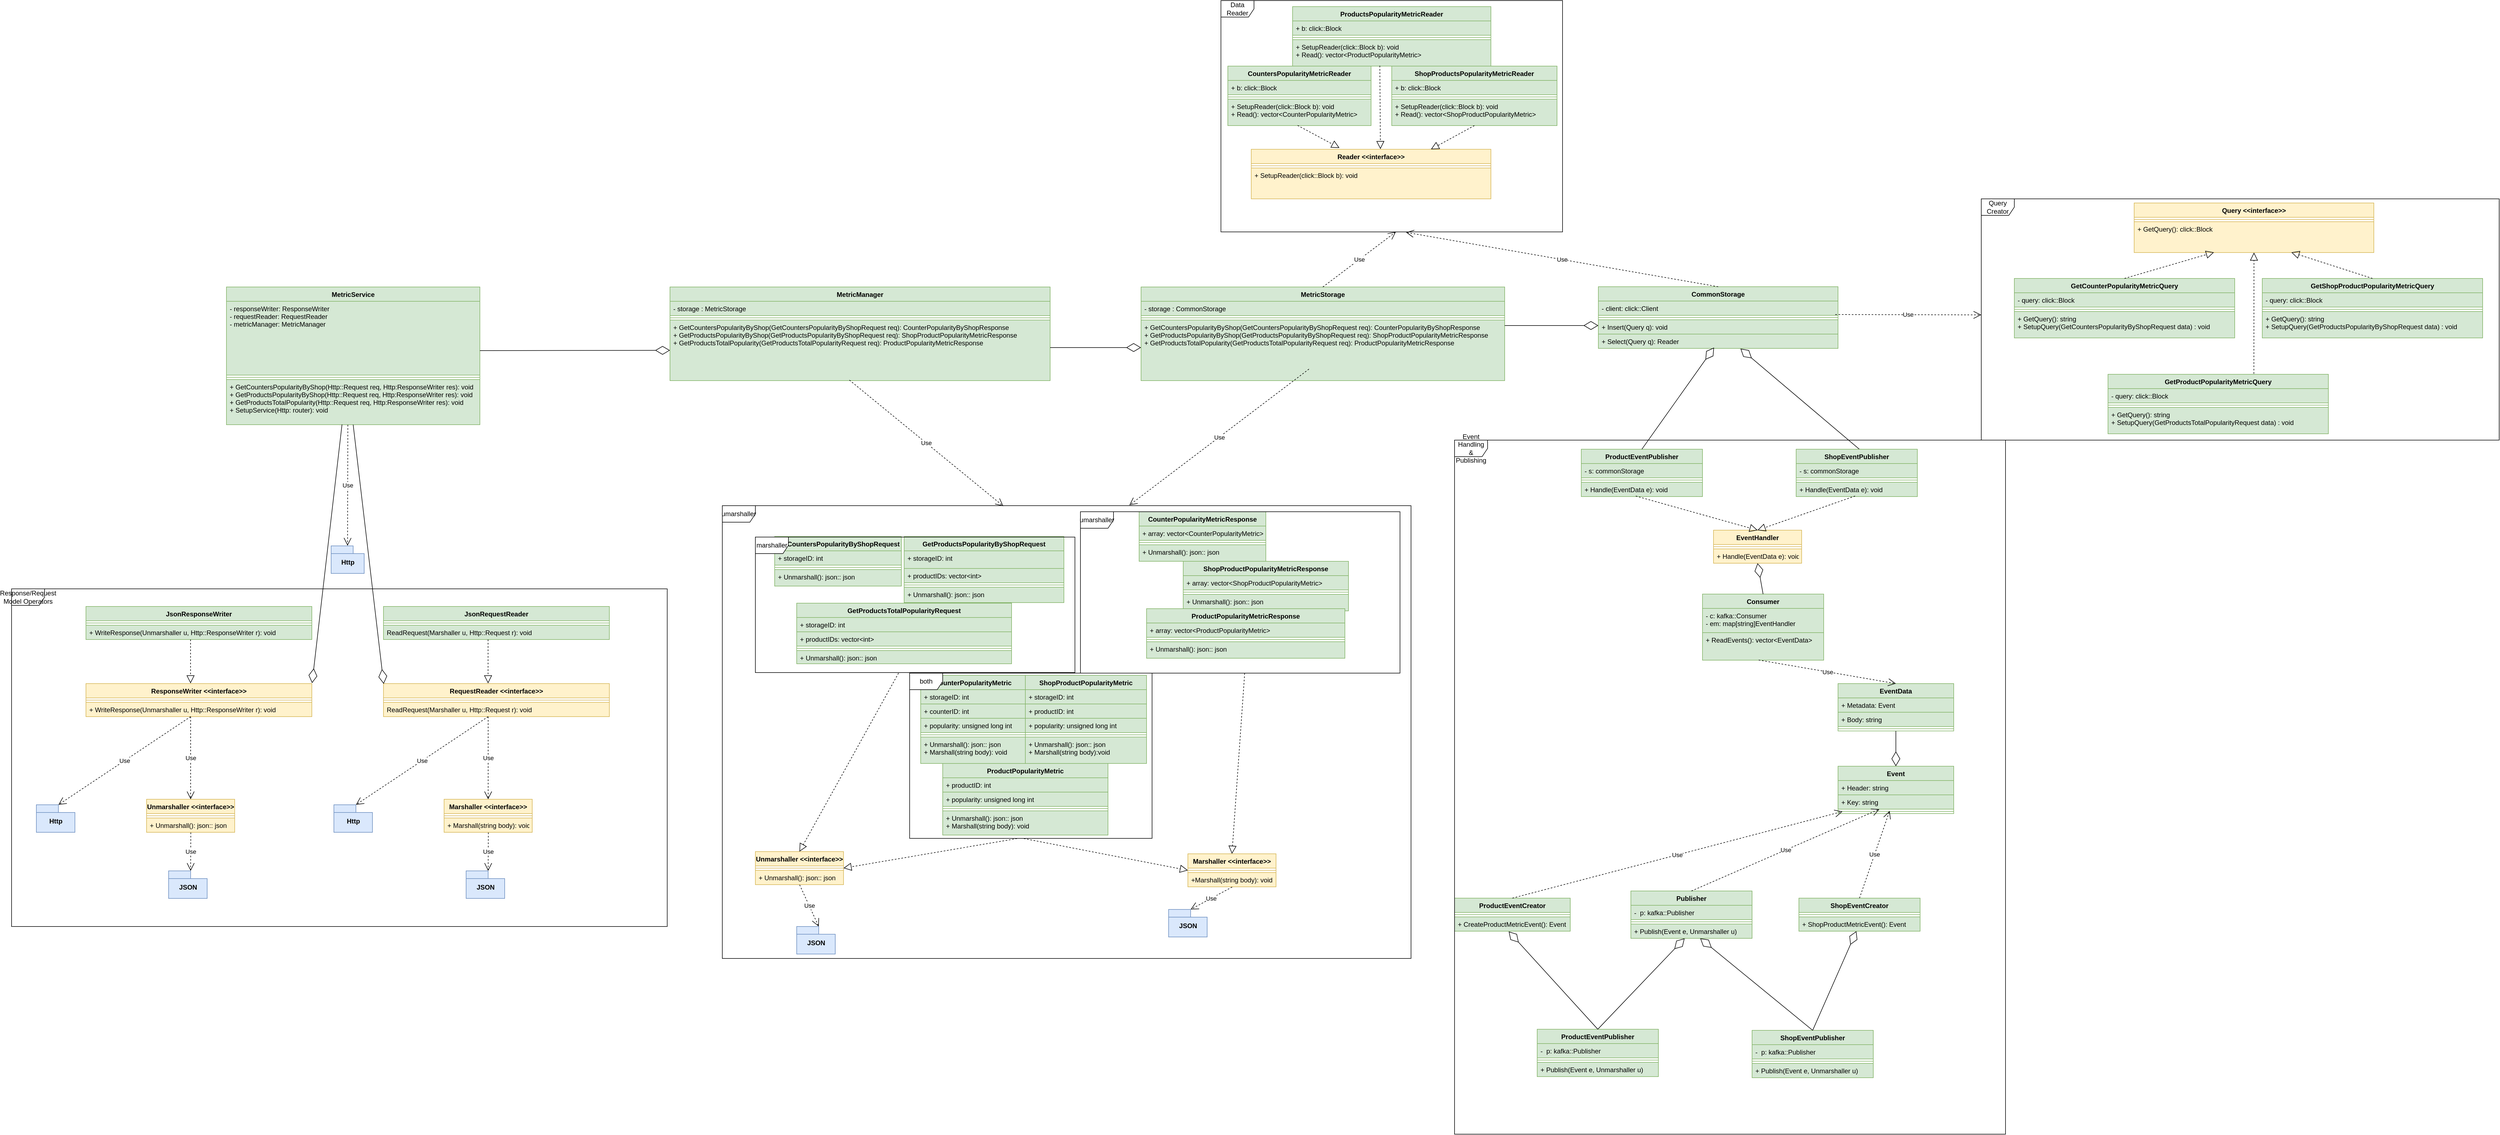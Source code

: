 <mxfile version="12.3.2" type="device" pages="1"><diagram id="oIu-aMADZmYekEFbu6Wo" name="Page-1"><mxGraphModel dx="6250" dy="4364" grid="1" gridSize="10" guides="1" tooltips="1" connect="1" arrows="1" fold="1" page="1" pageScale="1" pageWidth="850" pageHeight="1100" math="0" shadow="0"><root><mxCell id="0"/><mxCell id="1" parent="0"/><mxCell id="h55TAwdFJ-vZ4sgAinS0-2" value="ResponseWriter &lt;&lt;interface&gt;&gt;" style="swimlane;fontStyle=1;align=center;verticalAlign=top;childLayout=stackLayout;horizontal=1;startSize=26;horizontalStack=0;resizeParent=1;resizeParentMax=0;resizeLast=0;collapsible=1;marginBottom=0;fillColor=#fff2cc;strokeColor=#d6b656;" parent="1" vertex="1"><mxGeometry x="135" y="170" width="410" height="60" as="geometry"/></mxCell><mxCell id="h55TAwdFJ-vZ4sgAinS0-4" value="" style="line;strokeWidth=1;fillColor=#fff2cc;align=left;verticalAlign=middle;spacingTop=-1;spacingLeft=3;spacingRight=3;rotatable=0;labelPosition=right;points=[];portConstraint=eastwest;strokeColor=#d6b656;" parent="h55TAwdFJ-vZ4sgAinS0-2" vertex="1"><mxGeometry y="26" width="410" height="8" as="geometry"/></mxCell><mxCell id="h55TAwdFJ-vZ4sgAinS0-5" value="+ WriteResponse(Unmarshaller u, Http::ResponseWriter r): void" style="text;strokeColor=#d6b656;fillColor=#fff2cc;align=left;verticalAlign=top;spacingLeft=4;spacingRight=4;overflow=hidden;rotatable=0;points=[[0,0.5],[1,0.5]];portConstraint=eastwest;" parent="h55TAwdFJ-vZ4sgAinS0-2" vertex="1"><mxGeometry y="34" width="410" height="26" as="geometry"/></mxCell><mxCell id="h55TAwdFJ-vZ4sgAinS0-7" value="Use" style="endArrow=open;endSize=12;dashed=1;html=1;entryX=0.5;entryY=0;entryDx=0;entryDy=0;" parent="1" target="h55TAwdFJ-vZ4sgAinS0-10" edge="1"><mxGeometry width="160" relative="1" as="geometry"><mxPoint x="325" y="230" as="sourcePoint"/><mxPoint x="705" y="400" as="targetPoint"/><Array as="points"><mxPoint x="325" y="230"/></Array></mxGeometry></mxCell><mxCell id="h55TAwdFJ-vZ4sgAinS0-8" value="Use" style="endArrow=open;endSize=12;dashed=1;html=1;entryX=0;entryY=0;entryDx=40;entryDy=0;entryPerimeter=0;" parent="1" target="h55TAwdFJ-vZ4sgAinS0-9" edge="1"><mxGeometry width="160" relative="1" as="geometry"><mxPoint x="325" y="230" as="sourcePoint"/><mxPoint x="5" y="400" as="targetPoint"/><Array as="points"><mxPoint x="325" y="230"/></Array></mxGeometry></mxCell><mxCell id="h55TAwdFJ-vZ4sgAinS0-9" value="Http" style="shape=folder;fontStyle=1;spacingTop=10;tabWidth=40;tabHeight=14;tabPosition=left;html=1;fillColor=#dae8fc;strokeColor=#6c8ebf;" parent="1" vertex="1"><mxGeometry x="45" y="390" width="70" height="50" as="geometry"/></mxCell><mxCell id="h55TAwdFJ-vZ4sgAinS0-10" value="Unmarshaller &lt;&lt;interface&gt;&gt;" style="swimlane;fontStyle=1;align=center;verticalAlign=top;childLayout=stackLayout;horizontal=1;startSize=26;horizontalStack=0;resizeParent=1;resizeParentMax=0;resizeLast=0;collapsible=1;marginBottom=0;fillColor=#fff2cc;strokeColor=#d6b656;" parent="1" vertex="1"><mxGeometry x="245" y="380" width="160" height="60" as="geometry"/></mxCell><mxCell id="h55TAwdFJ-vZ4sgAinS0-12" value="" style="line;strokeWidth=1;fillColor=#fff2cc;align=left;verticalAlign=middle;spacingTop=-1;spacingLeft=3;spacingRight=3;rotatable=0;labelPosition=right;points=[];portConstraint=eastwest;strokeColor=#d6b656;" parent="h55TAwdFJ-vZ4sgAinS0-10" vertex="1"><mxGeometry y="26" width="160" height="8" as="geometry"/></mxCell><mxCell id="h55TAwdFJ-vZ4sgAinS0-13" value="+ Unmarshall(): json:: json" style="text;strokeColor=#d6b656;fillColor=#fff2cc;align=left;verticalAlign=top;spacingLeft=4;spacingRight=4;overflow=hidden;rotatable=0;points=[[0,0.5],[1,0.5]];portConstraint=eastwest;" parent="h55TAwdFJ-vZ4sgAinS0-10" vertex="1"><mxGeometry y="34" width="160" height="26" as="geometry"/></mxCell><mxCell id="h55TAwdFJ-vZ4sgAinS0-14" value="Use" style="endArrow=open;endSize=12;dashed=1;html=1;exitX=0.502;exitY=1.013;exitDx=0;exitDy=0;exitPerimeter=0;entryX=0;entryY=0;entryDx=40;entryDy=0;entryPerimeter=0;" parent="1" source="h55TAwdFJ-vZ4sgAinS0-13" target="h55TAwdFJ-vZ4sgAinS0-15" edge="1"><mxGeometry width="160" relative="1" as="geometry"><mxPoint x="284.83" y="430.136" as="sourcePoint"/><mxPoint x="285" y="510" as="targetPoint"/></mxGeometry></mxCell><mxCell id="h55TAwdFJ-vZ4sgAinS0-15" value="JSON" style="shape=folder;fontStyle=1;spacingTop=10;tabWidth=40;tabHeight=14;tabPosition=left;html=1;fillColor=#dae8fc;strokeColor=#6c8ebf;" parent="1" vertex="1"><mxGeometry x="285" y="510" width="70" height="50" as="geometry"/></mxCell><mxCell id="h55TAwdFJ-vZ4sgAinS0-16" value="JsonResponseWriter" style="swimlane;fontStyle=1;align=center;verticalAlign=top;childLayout=stackLayout;horizontal=1;startSize=26;horizontalStack=0;resizeParent=1;resizeParentMax=0;resizeLast=0;collapsible=1;marginBottom=0;fillColor=#d5e8d4;strokeColor=#82b366;" parent="1" vertex="1"><mxGeometry x="135" y="30" width="410" height="60" as="geometry"/></mxCell><mxCell id="h55TAwdFJ-vZ4sgAinS0-18" value="" style="line;strokeWidth=1;fillColor=#d5e8d4;align=left;verticalAlign=middle;spacingTop=-1;spacingLeft=3;spacingRight=3;rotatable=0;labelPosition=right;points=[];portConstraint=eastwest;strokeColor=#82b366;" parent="h55TAwdFJ-vZ4sgAinS0-16" vertex="1"><mxGeometry y="26" width="410" height="8" as="geometry"/></mxCell><mxCell id="h55TAwdFJ-vZ4sgAinS0-19" value="+ WriteResponse(Unmarshaller u, Http::ResponseWriter r): void" style="text;strokeColor=#82b366;fillColor=#d5e8d4;align=left;verticalAlign=top;spacingLeft=4;spacingRight=4;overflow=hidden;rotatable=0;points=[[0,0.5],[1,0.5]];portConstraint=eastwest;" parent="h55TAwdFJ-vZ4sgAinS0-16" vertex="1"><mxGeometry y="34" width="410" height="26" as="geometry"/></mxCell><mxCell id="h55TAwdFJ-vZ4sgAinS0-21" value="" style="endArrow=block;dashed=1;endFill=0;endSize=12;html=1;exitX=0.463;exitY=0.998;exitDx=0;exitDy=0;exitPerimeter=0;entryX=0.463;entryY=-0.007;entryDx=0;entryDy=0;entryPerimeter=0;" parent="1" source="h55TAwdFJ-vZ4sgAinS0-19" target="h55TAwdFJ-vZ4sgAinS0-2" edge="1"><mxGeometry width="160" relative="1" as="geometry"><mxPoint x="260" y="100" as="sourcePoint"/><mxPoint x="420" y="100" as="targetPoint"/></mxGeometry></mxCell><mxCell id="h55TAwdFJ-vZ4sgAinS0-22" value="RequestReader &lt;&lt;interface&gt;&gt;" style="swimlane;fontStyle=1;align=center;verticalAlign=top;childLayout=stackLayout;horizontal=1;startSize=26;horizontalStack=0;resizeParent=1;resizeParentMax=0;resizeLast=0;collapsible=1;marginBottom=0;fillColor=#fff2cc;strokeColor=#d6b656;" parent="1" vertex="1"><mxGeometry x="675" y="170" width="410" height="60" as="geometry"/></mxCell><mxCell id="h55TAwdFJ-vZ4sgAinS0-23" value="" style="line;strokeWidth=1;fillColor=#fff2cc;align=left;verticalAlign=middle;spacingTop=-1;spacingLeft=3;spacingRight=3;rotatable=0;labelPosition=right;points=[];portConstraint=eastwest;strokeColor=#d6b656;" parent="h55TAwdFJ-vZ4sgAinS0-22" vertex="1"><mxGeometry y="26" width="410" height="8" as="geometry"/></mxCell><mxCell id="h55TAwdFJ-vZ4sgAinS0-24" value="ReadRequest(Marshaller u, Http::Request r): void" style="text;strokeColor=#d6b656;fillColor=#fff2cc;align=left;verticalAlign=top;spacingLeft=4;spacingRight=4;overflow=hidden;rotatable=0;points=[[0,0.5],[1,0.5]];portConstraint=eastwest;" parent="h55TAwdFJ-vZ4sgAinS0-22" vertex="1"><mxGeometry y="34" width="410" height="26" as="geometry"/></mxCell><mxCell id="h55TAwdFJ-vZ4sgAinS0-25" value="Use" style="endArrow=open;endSize=12;dashed=1;html=1;entryX=0.5;entryY=0;entryDx=0;entryDy=0;" parent="1" target="h55TAwdFJ-vZ4sgAinS0-28" edge="1"><mxGeometry width="160" relative="1" as="geometry"><mxPoint x="865" y="230.0" as="sourcePoint"/><mxPoint x="1245" y="400" as="targetPoint"/><Array as="points"><mxPoint x="865" y="230"/></Array></mxGeometry></mxCell><mxCell id="h55TAwdFJ-vZ4sgAinS0-26" value="Use" style="endArrow=open;endSize=12;dashed=1;html=1;entryX=0;entryY=0;entryDx=40;entryDy=0;entryPerimeter=0;" parent="1" target="h55TAwdFJ-vZ4sgAinS0-27" edge="1"><mxGeometry width="160" relative="1" as="geometry"><mxPoint x="865" y="230.0" as="sourcePoint"/><mxPoint x="545" y="400" as="targetPoint"/><Array as="points"><mxPoint x="865" y="230"/></Array></mxGeometry></mxCell><mxCell id="h55TAwdFJ-vZ4sgAinS0-27" value="Http" style="shape=folder;fontStyle=1;spacingTop=10;tabWidth=40;tabHeight=14;tabPosition=left;html=1;fillColor=#dae8fc;strokeColor=#6c8ebf;" parent="1" vertex="1"><mxGeometry x="585" y="390" width="70" height="50" as="geometry"/></mxCell><mxCell id="h55TAwdFJ-vZ4sgAinS0-28" value="Marshaller &lt;&lt;interface&gt;&gt;" style="swimlane;fontStyle=1;align=center;verticalAlign=top;childLayout=stackLayout;horizontal=1;startSize=26;horizontalStack=0;resizeParent=1;resizeParentMax=0;resizeLast=0;collapsible=1;marginBottom=0;fillColor=#fff2cc;strokeColor=#d6b656;" parent="1" vertex="1"><mxGeometry x="785" y="380" width="160" height="60" as="geometry"/></mxCell><mxCell id="h55TAwdFJ-vZ4sgAinS0-29" value="" style="line;strokeWidth=1;fillColor=#fff2cc;align=left;verticalAlign=middle;spacingTop=-1;spacingLeft=3;spacingRight=3;rotatable=0;labelPosition=right;points=[];portConstraint=eastwest;strokeColor=#d6b656;" parent="h55TAwdFJ-vZ4sgAinS0-28" vertex="1"><mxGeometry y="26" width="160" height="8" as="geometry"/></mxCell><mxCell id="h55TAwdFJ-vZ4sgAinS0-30" value="+ Marshall(string body): void" style="text;strokeColor=#d6b656;fillColor=#fff2cc;align=left;verticalAlign=top;spacingLeft=4;spacingRight=4;overflow=hidden;rotatable=0;points=[[0,0.5],[1,0.5]];portConstraint=eastwest;" parent="h55TAwdFJ-vZ4sgAinS0-28" vertex="1"><mxGeometry y="34" width="160" height="26" as="geometry"/></mxCell><mxCell id="h55TAwdFJ-vZ4sgAinS0-31" value="Use" style="endArrow=open;endSize=12;dashed=1;html=1;exitX=0.502;exitY=1.013;exitDx=0;exitDy=0;exitPerimeter=0;entryX=0;entryY=0;entryDx=40;entryDy=0;entryPerimeter=0;" parent="1" source="h55TAwdFJ-vZ4sgAinS0-30" target="h55TAwdFJ-vZ4sgAinS0-32" edge="1"><mxGeometry width="160" relative="1" as="geometry"><mxPoint x="824.83" y="430.136" as="sourcePoint"/><mxPoint x="825" y="510" as="targetPoint"/></mxGeometry></mxCell><mxCell id="h55TAwdFJ-vZ4sgAinS0-32" value="JSON" style="shape=folder;fontStyle=1;spacingTop=10;tabWidth=40;tabHeight=14;tabPosition=left;html=1;fillColor=#dae8fc;strokeColor=#6c8ebf;" parent="1" vertex="1"><mxGeometry x="825" y="510" width="70" height="50" as="geometry"/></mxCell><mxCell id="h55TAwdFJ-vZ4sgAinS0-33" value="JsonRequestReader" style="swimlane;fontStyle=1;align=center;verticalAlign=top;childLayout=stackLayout;horizontal=1;startSize=26;horizontalStack=0;resizeParent=1;resizeParentMax=0;resizeLast=0;collapsible=1;marginBottom=0;fillColor=#d5e8d4;strokeColor=#82b366;" parent="1" vertex="1"><mxGeometry x="675" y="30" width="410" height="60" as="geometry"/></mxCell><mxCell id="h55TAwdFJ-vZ4sgAinS0-34" value="" style="line;strokeWidth=1;fillColor=#d5e8d4;align=left;verticalAlign=middle;spacingTop=-1;spacingLeft=3;spacingRight=3;rotatable=0;labelPosition=right;points=[];portConstraint=eastwest;strokeColor=#82b366;" parent="h55TAwdFJ-vZ4sgAinS0-33" vertex="1"><mxGeometry y="26" width="410" height="8" as="geometry"/></mxCell><mxCell id="h55TAwdFJ-vZ4sgAinS0-35" value="ReadRequest(Marshaller u, Http::Request r): void" style="text;strokeColor=#82b366;fillColor=#d5e8d4;align=left;verticalAlign=top;spacingLeft=4;spacingRight=4;overflow=hidden;rotatable=0;points=[[0,0.5],[1,0.5]];portConstraint=eastwest;" parent="h55TAwdFJ-vZ4sgAinS0-33" vertex="1"><mxGeometry y="34" width="410" height="26" as="geometry"/></mxCell><mxCell id="h55TAwdFJ-vZ4sgAinS0-36" value="" style="endArrow=block;dashed=1;endFill=0;endSize=12;html=1;exitX=0.463;exitY=0.998;exitDx=0;exitDy=0;exitPerimeter=0;entryX=0.463;entryY=-0.007;entryDx=0;entryDy=0;entryPerimeter=0;" parent="1" source="h55TAwdFJ-vZ4sgAinS0-35" target="h55TAwdFJ-vZ4sgAinS0-22" edge="1"><mxGeometry width="160" relative="1" as="geometry"><mxPoint x="800" y="100" as="sourcePoint"/><mxPoint x="960" y="100" as="targetPoint"/></mxGeometry></mxCell><mxCell id="h55TAwdFJ-vZ4sgAinS0-37" value="Response/Request&lt;br&gt;Model Operators&lt;br&gt;" style="shape=umlFrame;whiteSpace=wrap;html=1;" parent="1" vertex="1"><mxGeometry y="-2" width="1190" height="613" as="geometry"/></mxCell><mxCell id="h55TAwdFJ-vZ4sgAinS0-56" value="Unmarshaller &lt;&lt;interface&gt;&gt;" style="swimlane;fontStyle=1;align=center;verticalAlign=top;childLayout=stackLayout;horizontal=1;startSize=26;horizontalStack=0;resizeParent=1;resizeParentMax=0;resizeLast=0;collapsible=1;marginBottom=0;fillColor=#fff2cc;strokeColor=#d6b656;" parent="1" vertex="1"><mxGeometry x="1350" y="475" width="160" height="60" as="geometry"/></mxCell><mxCell id="h55TAwdFJ-vZ4sgAinS0-57" value="" style="line;strokeWidth=1;fillColor=#fff2cc;align=left;verticalAlign=middle;spacingTop=-1;spacingLeft=3;spacingRight=3;rotatable=0;labelPosition=right;points=[];portConstraint=eastwest;strokeColor=#d6b656;" parent="h55TAwdFJ-vZ4sgAinS0-56" vertex="1"><mxGeometry y="26" width="160" height="8" as="geometry"/></mxCell><mxCell id="h55TAwdFJ-vZ4sgAinS0-58" value="+ Unmarshall(): json:: json" style="text;strokeColor=#d6b656;fillColor=#fff2cc;align=left;verticalAlign=top;spacingLeft=4;spacingRight=4;overflow=hidden;rotatable=0;points=[[0,0.5],[1,0.5]];portConstraint=eastwest;" parent="h55TAwdFJ-vZ4sgAinS0-56" vertex="1"><mxGeometry y="34" width="160" height="26" as="geometry"/></mxCell><mxCell id="h55TAwdFJ-vZ4sgAinS0-59" value="Use" style="endArrow=open;endSize=12;dashed=1;html=1;exitX=0.502;exitY=1.013;exitDx=0;exitDy=0;exitPerimeter=0;entryX=0;entryY=0;entryDx=40;entryDy=0;entryPerimeter=0;" parent="1" source="h55TAwdFJ-vZ4sgAinS0-58" target="h55TAwdFJ-vZ4sgAinS0-60" edge="1"><mxGeometry width="160" relative="1" as="geometry"><mxPoint x="1549.83" y="500.136" as="sourcePoint"/><mxPoint x="1550" y="580" as="targetPoint"/></mxGeometry></mxCell><mxCell id="h55TAwdFJ-vZ4sgAinS0-60" value="JSON" style="shape=folder;fontStyle=1;spacingTop=10;tabWidth=40;tabHeight=14;tabPosition=left;html=1;fillColor=#dae8fc;strokeColor=#6c8ebf;" parent="1" vertex="1"><mxGeometry x="1425" y="611" width="70" height="50" as="geometry"/></mxCell><mxCell id="h55TAwdFJ-vZ4sgAinS0-62" value="Marshaller &lt;&lt;interface&gt;&gt;" style="swimlane;fontStyle=1;align=center;verticalAlign=top;childLayout=stackLayout;horizontal=1;startSize=26;horizontalStack=0;resizeParent=1;resizeParentMax=0;resizeLast=0;collapsible=1;marginBottom=0;fillColor=#fff2cc;strokeColor=#d6b656;" parent="1" vertex="1"><mxGeometry x="2135" y="479" width="160" height="60" as="geometry"/></mxCell><mxCell id="h55TAwdFJ-vZ4sgAinS0-63" value="" style="line;strokeWidth=1;fillColor=#fff2cc;align=left;verticalAlign=middle;spacingTop=-1;spacingLeft=3;spacingRight=3;rotatable=0;labelPosition=right;points=[];portConstraint=eastwest;strokeColor=#d6b656;" parent="h55TAwdFJ-vZ4sgAinS0-62" vertex="1"><mxGeometry y="26" width="160" height="8" as="geometry"/></mxCell><mxCell id="h55TAwdFJ-vZ4sgAinS0-64" value="+Marshall(string body): void " style="text;strokeColor=#d6b656;fillColor=#fff2cc;align=left;verticalAlign=top;spacingLeft=4;spacingRight=4;overflow=hidden;rotatable=0;points=[[0,0.5],[1,0.5]];portConstraint=eastwest;" parent="h55TAwdFJ-vZ4sgAinS0-62" vertex="1"><mxGeometry y="34" width="160" height="26" as="geometry"/></mxCell><mxCell id="h55TAwdFJ-vZ4sgAinS0-65" value="Use" style="endArrow=open;endSize=12;dashed=1;html=1;exitX=0.502;exitY=1.013;exitDx=0;exitDy=0;exitPerimeter=0;entryX=0;entryY=0;entryDx=40;entryDy=0;entryPerimeter=0;" parent="1" source="h55TAwdFJ-vZ4sgAinS0-64" target="h55TAwdFJ-vZ4sgAinS0-66" edge="1"><mxGeometry width="160" relative="1" as="geometry"><mxPoint x="2089.83" y="500.136" as="sourcePoint"/><mxPoint x="2090" y="580" as="targetPoint"/></mxGeometry></mxCell><mxCell id="h55TAwdFJ-vZ4sgAinS0-66" value="JSON" style="shape=folder;fontStyle=1;spacingTop=10;tabWidth=40;tabHeight=14;tabPosition=left;html=1;fillColor=#dae8fc;strokeColor=#6c8ebf;" parent="1" vertex="1"><mxGeometry x="2100" y="580" width="70" height="50" as="geometry"/></mxCell><mxCell id="h55TAwdFJ-vZ4sgAinS0-77" value="CounterPopularityMetric" style="swimlane;fontStyle=1;align=center;verticalAlign=top;childLayout=stackLayout;horizontal=1;startSize=26;horizontalStack=0;resizeParent=1;resizeParentMax=0;resizeLast=0;collapsible=1;marginBottom=0;fillColor=#d5e8d4;strokeColor=#82b366;" parent="1" vertex="1"><mxGeometry x="1650" y="155" width="190" height="160" as="geometry"/></mxCell><mxCell id="h55TAwdFJ-vZ4sgAinS0-81" value="+ storageID: int&#10;" style="text;strokeColor=#82b366;fillColor=#d5e8d4;align=left;verticalAlign=top;spacingLeft=4;spacingRight=4;overflow=hidden;rotatable=0;points=[[0,0.5],[1,0.5]];portConstraint=eastwest;" parent="h55TAwdFJ-vZ4sgAinS0-77" vertex="1"><mxGeometry y="26" width="190" height="26" as="geometry"/></mxCell><mxCell id="h55TAwdFJ-vZ4sgAinS0-82" value="+ counterID: int&#10;" style="text;strokeColor=#82b366;fillColor=#d5e8d4;align=left;verticalAlign=top;spacingLeft=4;spacingRight=4;overflow=hidden;rotatable=0;points=[[0,0.5],[1,0.5]];portConstraint=eastwest;" parent="h55TAwdFJ-vZ4sgAinS0-77" vertex="1"><mxGeometry y="52" width="190" height="26" as="geometry"/></mxCell><mxCell id="h55TAwdFJ-vZ4sgAinS0-78" value="+ popularity: unsigned long int" style="text;strokeColor=#82b366;fillColor=#d5e8d4;align=left;verticalAlign=top;spacingLeft=4;spacingRight=4;overflow=hidden;rotatable=0;points=[[0,0.5],[1,0.5]];portConstraint=eastwest;" parent="h55TAwdFJ-vZ4sgAinS0-77" vertex="1"><mxGeometry y="78" width="190" height="26" as="geometry"/></mxCell><mxCell id="h55TAwdFJ-vZ4sgAinS0-79" value="" style="line;strokeWidth=1;fillColor=#d5e8d4;align=left;verticalAlign=middle;spacingTop=-1;spacingLeft=3;spacingRight=3;rotatable=0;labelPosition=right;points=[];portConstraint=eastwest;strokeColor=#82b366;" parent="h55TAwdFJ-vZ4sgAinS0-77" vertex="1"><mxGeometry y="104" width="190" height="8" as="geometry"/></mxCell><mxCell id="h55TAwdFJ-vZ4sgAinS0-80" value="+ Unmarshall(): json:: json&#10;+ Marshall(string body): void &#10;" style="text;strokeColor=#82b366;fillColor=#d5e8d4;align=left;verticalAlign=top;spacingLeft=4;spacingRight=4;overflow=hidden;rotatable=0;points=[[0,0.5],[1,0.5]];portConstraint=eastwest;" parent="h55TAwdFJ-vZ4sgAinS0-77" vertex="1"><mxGeometry y="112" width="190" height="48" as="geometry"/></mxCell><mxCell id="h55TAwdFJ-vZ4sgAinS0-83" value="ShopProductPopularityMetric" style="swimlane;fontStyle=1;align=center;verticalAlign=top;childLayout=stackLayout;horizontal=1;startSize=26;horizontalStack=0;resizeParent=1;resizeParentMax=0;resizeLast=0;collapsible=1;marginBottom=0;fillColor=#d5e8d4;strokeColor=#82b366;" parent="1" vertex="1"><mxGeometry x="1840" y="155" width="220" height="160" as="geometry"/></mxCell><mxCell id="h55TAwdFJ-vZ4sgAinS0-84" value="+ storageID: int&#10;" style="text;strokeColor=#82b366;fillColor=#d5e8d4;align=left;verticalAlign=top;spacingLeft=4;spacingRight=4;overflow=hidden;rotatable=0;points=[[0,0.5],[1,0.5]];portConstraint=eastwest;" parent="h55TAwdFJ-vZ4sgAinS0-83" vertex="1"><mxGeometry y="26" width="220" height="26" as="geometry"/></mxCell><mxCell id="h55TAwdFJ-vZ4sgAinS0-85" value="+ productID: int&#10;" style="text;strokeColor=#82b366;fillColor=#d5e8d4;align=left;verticalAlign=top;spacingLeft=4;spacingRight=4;overflow=hidden;rotatable=0;points=[[0,0.5],[1,0.5]];portConstraint=eastwest;" parent="h55TAwdFJ-vZ4sgAinS0-83" vertex="1"><mxGeometry y="52" width="220" height="26" as="geometry"/></mxCell><mxCell id="h55TAwdFJ-vZ4sgAinS0-86" value="+ popularity: unsigned long int" style="text;strokeColor=#82b366;fillColor=#d5e8d4;align=left;verticalAlign=top;spacingLeft=4;spacingRight=4;overflow=hidden;rotatable=0;points=[[0,0.5],[1,0.5]];portConstraint=eastwest;" parent="h55TAwdFJ-vZ4sgAinS0-83" vertex="1"><mxGeometry y="78" width="220" height="26" as="geometry"/></mxCell><mxCell id="h55TAwdFJ-vZ4sgAinS0-87" value="" style="line;strokeWidth=1;fillColor=#d5e8d4;align=left;verticalAlign=middle;spacingTop=-1;spacingLeft=3;spacingRight=3;rotatable=0;labelPosition=right;points=[];portConstraint=eastwest;strokeColor=#82b366;" parent="h55TAwdFJ-vZ4sgAinS0-83" vertex="1"><mxGeometry y="104" width="220" height="8" as="geometry"/></mxCell><mxCell id="h55TAwdFJ-vZ4sgAinS0-88" value="+ Unmarshall(): json:: json&#10;+ Marshall(string body):void &#10;" style="text;strokeColor=#82b366;fillColor=#d5e8d4;align=left;verticalAlign=top;spacingLeft=4;spacingRight=4;overflow=hidden;rotatable=0;points=[[0,0.5],[1,0.5]];portConstraint=eastwest;" parent="h55TAwdFJ-vZ4sgAinS0-83" vertex="1"><mxGeometry y="112" width="220" height="48" as="geometry"/></mxCell><mxCell id="h55TAwdFJ-vZ4sgAinS0-89" value="ProductPopularityMetric" style="swimlane;fontStyle=1;align=center;verticalAlign=top;childLayout=stackLayout;horizontal=1;startSize=26;horizontalStack=0;resizeParent=1;resizeParentMax=0;resizeLast=0;collapsible=1;marginBottom=0;fillColor=#d5e8d4;strokeColor=#82b366;" parent="1" vertex="1"><mxGeometry x="1690" y="315" width="300" height="130" as="geometry"/></mxCell><mxCell id="h55TAwdFJ-vZ4sgAinS0-91" value="+ productID: int&#10;" style="text;strokeColor=#82b366;fillColor=#d5e8d4;align=left;verticalAlign=top;spacingLeft=4;spacingRight=4;overflow=hidden;rotatable=0;points=[[0,0.5],[1,0.5]];portConstraint=eastwest;" parent="h55TAwdFJ-vZ4sgAinS0-89" vertex="1"><mxGeometry y="26" width="300" height="26" as="geometry"/></mxCell><mxCell id="h55TAwdFJ-vZ4sgAinS0-92" value="+ popularity: unsigned long int" style="text;strokeColor=#82b366;fillColor=#d5e8d4;align=left;verticalAlign=top;spacingLeft=4;spacingRight=4;overflow=hidden;rotatable=0;points=[[0,0.5],[1,0.5]];portConstraint=eastwest;" parent="h55TAwdFJ-vZ4sgAinS0-89" vertex="1"><mxGeometry y="52" width="300" height="26" as="geometry"/></mxCell><mxCell id="h55TAwdFJ-vZ4sgAinS0-93" value="" style="line;strokeWidth=1;fillColor=#d5e8d4;align=left;verticalAlign=middle;spacingTop=-1;spacingLeft=3;spacingRight=3;rotatable=0;labelPosition=right;points=[];portConstraint=eastwest;strokeColor=#82b366;" parent="h55TAwdFJ-vZ4sgAinS0-89" vertex="1"><mxGeometry y="78" width="300" height="8" as="geometry"/></mxCell><mxCell id="h55TAwdFJ-vZ4sgAinS0-94" value="+ Unmarshall(): json:: json&#10;+ Marshall(string body): void&#10;" style="text;strokeColor=#82b366;fillColor=#d5e8d4;align=left;verticalAlign=top;spacingLeft=4;spacingRight=4;overflow=hidden;rotatable=0;points=[[0,0.5],[1,0.5]];portConstraint=eastwest;" parent="h55TAwdFJ-vZ4sgAinS0-89" vertex="1"><mxGeometry y="86" width="300" height="44" as="geometry"/></mxCell><mxCell id="h55TAwdFJ-vZ4sgAinS0-95" value="CounterPopularityMetricResponse" style="swimlane;fontStyle=1;align=center;verticalAlign=top;childLayout=stackLayout;horizontal=1;startSize=26;horizontalStack=0;resizeParent=1;resizeParentMax=0;resizeLast=0;collapsible=1;marginBottom=0;fillColor=#d5e8d4;strokeColor=#82b366;" parent="1" vertex="1"><mxGeometry x="2046.5" y="-142" width="230" height="90" as="geometry"/></mxCell><mxCell id="h55TAwdFJ-vZ4sgAinS0-96" value="+ array: vector&lt;CounterPopularityMetric&gt;" style="text;strokeColor=#82b366;fillColor=#d5e8d4;align=left;verticalAlign=top;spacingLeft=4;spacingRight=4;overflow=hidden;rotatable=0;points=[[0,0.5],[1,0.5]];portConstraint=eastwest;" parent="h55TAwdFJ-vZ4sgAinS0-95" vertex="1"><mxGeometry y="26" width="230" height="26" as="geometry"/></mxCell><mxCell id="h55TAwdFJ-vZ4sgAinS0-99" value="" style="line;strokeWidth=1;fillColor=#d5e8d4;align=left;verticalAlign=middle;spacingTop=-1;spacingLeft=3;spacingRight=3;rotatable=0;labelPosition=right;points=[];portConstraint=eastwest;strokeColor=#82b366;" parent="h55TAwdFJ-vZ4sgAinS0-95" vertex="1"><mxGeometry y="52" width="230" height="8" as="geometry"/></mxCell><mxCell id="h55TAwdFJ-vZ4sgAinS0-100" value="+ Unmarshall(): json:: json" style="text;strokeColor=#82b366;fillColor=#d5e8d4;align=left;verticalAlign=top;spacingLeft=4;spacingRight=4;overflow=hidden;rotatable=0;points=[[0,0.5],[1,0.5]];portConstraint=eastwest;" parent="h55TAwdFJ-vZ4sgAinS0-95" vertex="1"><mxGeometry y="60" width="230" height="30" as="geometry"/></mxCell><mxCell id="h55TAwdFJ-vZ4sgAinS0-101" value="ShopProductPopularityMetricResponse" style="swimlane;fontStyle=1;align=center;verticalAlign=top;childLayout=stackLayout;horizontal=1;startSize=26;horizontalStack=0;resizeParent=1;resizeParentMax=0;resizeLast=0;collapsible=1;marginBottom=0;fillColor=#d5e8d4;strokeColor=#82b366;" parent="1" vertex="1"><mxGeometry x="2126.5" y="-52" width="300" height="90" as="geometry"/></mxCell><mxCell id="h55TAwdFJ-vZ4sgAinS0-102" value="+ array: vector&lt;ShopProductPopularityMetric&gt;" style="text;strokeColor=#82b366;fillColor=#d5e8d4;align=left;verticalAlign=top;spacingLeft=4;spacingRight=4;overflow=hidden;rotatable=0;points=[[0,0.5],[1,0.5]];portConstraint=eastwest;" parent="h55TAwdFJ-vZ4sgAinS0-101" vertex="1"><mxGeometry y="26" width="300" height="26" as="geometry"/></mxCell><mxCell id="h55TAwdFJ-vZ4sgAinS0-105" value="" style="line;strokeWidth=1;fillColor=#d5e8d4;align=left;verticalAlign=middle;spacingTop=-1;spacingLeft=3;spacingRight=3;rotatable=0;labelPosition=right;points=[];portConstraint=eastwest;strokeColor=#82b366;" parent="h55TAwdFJ-vZ4sgAinS0-101" vertex="1"><mxGeometry y="52" width="300" height="8" as="geometry"/></mxCell><mxCell id="h55TAwdFJ-vZ4sgAinS0-106" value="+ Unmarshall(): json:: json" style="text;strokeColor=#82b366;fillColor=#d5e8d4;align=left;verticalAlign=top;spacingLeft=4;spacingRight=4;overflow=hidden;rotatable=0;points=[[0,0.5],[1,0.5]];portConstraint=eastwest;" parent="h55TAwdFJ-vZ4sgAinS0-101" vertex="1"><mxGeometry y="60" width="300" height="30" as="geometry"/></mxCell><mxCell id="h55TAwdFJ-vZ4sgAinS0-107" value="ProductPopularityMetricResponse" style="swimlane;fontStyle=1;align=center;verticalAlign=top;childLayout=stackLayout;horizontal=1;startSize=26;horizontalStack=0;resizeParent=1;resizeParentMax=0;resizeLast=0;collapsible=1;marginBottom=0;fillColor=#d5e8d4;strokeColor=#82b366;" parent="1" vertex="1"><mxGeometry x="2060" y="34" width="360" height="90" as="geometry"/></mxCell><mxCell id="h55TAwdFJ-vZ4sgAinS0-108" value="+ array: vector&lt;ProductPopularityMetric&gt;" style="text;strokeColor=#82b366;fillColor=#d5e8d4;align=left;verticalAlign=top;spacingLeft=4;spacingRight=4;overflow=hidden;rotatable=0;points=[[0,0.5],[1,0.5]];portConstraint=eastwest;" parent="h55TAwdFJ-vZ4sgAinS0-107" vertex="1"><mxGeometry y="26" width="360" height="26" as="geometry"/></mxCell><mxCell id="h55TAwdFJ-vZ4sgAinS0-110" value="" style="line;strokeWidth=1;fillColor=#d5e8d4;align=left;verticalAlign=middle;spacingTop=-1;spacingLeft=3;spacingRight=3;rotatable=0;labelPosition=right;points=[];portConstraint=eastwest;strokeColor=#82b366;" parent="h55TAwdFJ-vZ4sgAinS0-107" vertex="1"><mxGeometry y="52" width="360" height="8" as="geometry"/></mxCell><mxCell id="h55TAwdFJ-vZ4sgAinS0-111" value="+ Unmarshall(): json:: json" style="text;strokeColor=#82b366;fillColor=#d5e8d4;align=left;verticalAlign=top;spacingLeft=4;spacingRight=4;overflow=hidden;rotatable=0;points=[[0,0.5],[1,0.5]];portConstraint=eastwest;" parent="h55TAwdFJ-vZ4sgAinS0-107" vertex="1"><mxGeometry y="60" width="360" height="30" as="geometry"/></mxCell><mxCell id="h55TAwdFJ-vZ4sgAinS0-114" value="" style="endArrow=block;dashed=1;endFill=0;endSize=12;html=1;entryX=0.5;entryY=0;entryDx=0;entryDy=0;exitX=0.448;exitY=1.004;exitDx=0;exitDy=0;exitPerimeter=0;" parent="1" source="efhklU8Fhs7tEEeA00a--88" edge="1" target="h55TAwdFJ-vZ4sgAinS0-56"><mxGeometry width="160" relative="1" as="geometry"><mxPoint x="1580" y="200" as="sourcePoint"/><mxPoint x="1580" y="448.5" as="targetPoint"/></mxGeometry></mxCell><mxCell id="h55TAwdFJ-vZ4sgAinS0-115" value="" style="endArrow=block;dashed=1;endFill=0;endSize=12;html=1;entryX=0.5;entryY=0;entryDx=0;entryDy=0;exitX=0.514;exitY=1;exitDx=0;exitDy=0;exitPerimeter=0;" parent="1" source="efhklU8Fhs7tEEeA00a--87" target="h55TAwdFJ-vZ4sgAinS0-62" edge="1"><mxGeometry width="160" relative="1" as="geometry"><mxPoint x="2140" y="200" as="sourcePoint"/><mxPoint x="1590" y="460" as="targetPoint"/></mxGeometry></mxCell><mxCell id="h55TAwdFJ-vZ4sgAinS0-132" value="MetricService" style="swimlane;fontStyle=1;align=center;verticalAlign=top;childLayout=stackLayout;horizontal=1;startSize=26;horizontalStack=0;resizeParent=1;resizeParentMax=0;resizeLast=0;collapsible=1;marginBottom=0;strokeColor=#82b366;fillColor=#d5e8d4;" parent="1" vertex="1"><mxGeometry x="390" y="-550" width="460" height="250" as="geometry"/></mxCell><mxCell id="h55TAwdFJ-vZ4sgAinS0-133" value="- responseWriter: ResponseWriter&#10;- requestReader: RequestReader&#10;- metricManager: MetricManager&#10;" style="text;strokeColor=#82b366;fillColor=#d5e8d4;align=left;verticalAlign=top;spacingLeft=4;spacingRight=4;overflow=hidden;rotatable=0;points=[[0,0.5],[1,0.5]];portConstraint=eastwest;" parent="h55TAwdFJ-vZ4sgAinS0-132" vertex="1"><mxGeometry y="26" width="460" height="134" as="geometry"/></mxCell><mxCell id="h55TAwdFJ-vZ4sgAinS0-134" value="" style="line;strokeWidth=1;fillColor=#d5e8d4;align=left;verticalAlign=middle;spacingTop=-1;spacingLeft=3;spacingRight=3;rotatable=0;labelPosition=right;points=[];portConstraint=eastwest;strokeColor=#82b366;" parent="h55TAwdFJ-vZ4sgAinS0-132" vertex="1"><mxGeometry y="160" width="460" height="8" as="geometry"/></mxCell><mxCell id="h55TAwdFJ-vZ4sgAinS0-135" value="+ GetCountersPopularityByShop(Http::Request req, Http:ResponseWriter res): void&#10;+ GetProductsPopularityByShop(Http::Request req, Http:ResponseWriter res): void&#10;+ GetProductsTotalPopularity(Http::Request req, Http:ResponseWriter res): void&#10;+ SetupService(Http: router): void" style="text;strokeColor=#82b366;fillColor=#d5e8d4;align=left;verticalAlign=top;spacingLeft=4;spacingRight=4;overflow=hidden;rotatable=0;points=[[0,0.5],[1,0.5]];portConstraint=eastwest;" parent="h55TAwdFJ-vZ4sgAinS0-132" vertex="1"><mxGeometry y="168" width="460" height="82" as="geometry"/></mxCell><mxCell id="h55TAwdFJ-vZ4sgAinS0-137" value="Http" style="shape=folder;fontStyle=1;spacingTop=10;tabWidth=40;tabHeight=14;tabPosition=left;html=1;fillColor=#dae8fc;strokeColor=#6c8ebf;" parent="1" vertex="1"><mxGeometry x="580" y="-80" width="60" height="50" as="geometry"/></mxCell><mxCell id="h55TAwdFJ-vZ4sgAinS0-139" value="Use" style="endArrow=open;endSize=12;dashed=1;html=1;exitX=0.479;exitY=1.003;exitDx=0;exitDy=0;exitPerimeter=0;entryX=0.497;entryY=-0.007;entryDx=0;entryDy=0;entryPerimeter=0;" parent="1" source="h55TAwdFJ-vZ4sgAinS0-135" target="h55TAwdFJ-vZ4sgAinS0-137" edge="1"><mxGeometry width="160" relative="1" as="geometry"><mxPoint x="530" y="-240" as="sourcePoint"/><mxPoint x="690" y="-240" as="targetPoint"/></mxGeometry></mxCell><mxCell id="h55TAwdFJ-vZ4sgAinS0-140" value="" style="endArrow=diamondThin;endFill=0;endSize=24;html=1;entryX=1.001;entryY=-0.015;entryDx=0;entryDy=0;entryPerimeter=0;exitX=0.456;exitY=0.995;exitDx=0;exitDy=0;exitPerimeter=0;" parent="1" source="h55TAwdFJ-vZ4sgAinS0-135" target="h55TAwdFJ-vZ4sgAinS0-2" edge="1"><mxGeometry width="160" relative="1" as="geometry"><mxPoint x="600" y="-299" as="sourcePoint"/><mxPoint x="460" y="-210" as="targetPoint"/></mxGeometry></mxCell><mxCell id="h55TAwdFJ-vZ4sgAinS0-141" value="" style="endArrow=diamondThin;endFill=0;endSize=24;html=1;exitX=0.5;exitY=0.999;exitDx=0;exitDy=0;exitPerimeter=0;entryX=0.001;entryY=0.009;entryDx=0;entryDy=0;entryPerimeter=0;" parent="1" source="h55TAwdFJ-vZ4sgAinS0-135" target="h55TAwdFJ-vZ4sgAinS0-22" edge="1"><mxGeometry width="160" relative="1" as="geometry"><mxPoint x="310.0" y="-200" as="sourcePoint"/><mxPoint x="470.0" y="-200" as="targetPoint"/></mxGeometry></mxCell><mxCell id="h55TAwdFJ-vZ4sgAinS0-142" value="MetricManager" style="swimlane;fontStyle=1;align=center;verticalAlign=top;childLayout=stackLayout;horizontal=1;startSize=26;horizontalStack=0;resizeParent=1;resizeParentMax=0;resizeLast=0;collapsible=1;marginBottom=0;strokeColor=#82b366;fillColor=#d5e8d4;" parent="1" vertex="1"><mxGeometry x="1195" y="-550" width="690" height="170" as="geometry"/></mxCell><mxCell id="h55TAwdFJ-vZ4sgAinS0-143" value="- storage : MetricStorage" style="text;strokeColor=#82b366;fillColor=#d5e8d4;align=left;verticalAlign=top;spacingLeft=4;spacingRight=4;overflow=hidden;rotatable=0;points=[[0,0.5],[1,0.5]];portConstraint=eastwest;" parent="h55TAwdFJ-vZ4sgAinS0-142" vertex="1"><mxGeometry y="26" width="690" height="26" as="geometry"/></mxCell><mxCell id="h55TAwdFJ-vZ4sgAinS0-144" value="" style="line;strokeWidth=1;fillColor=#d5e8d4;align=left;verticalAlign=middle;spacingTop=-1;spacingLeft=3;spacingRight=3;rotatable=0;labelPosition=right;points=[];portConstraint=eastwest;strokeColor=#82b366;" parent="h55TAwdFJ-vZ4sgAinS0-142" vertex="1"><mxGeometry y="52" width="690" height="8" as="geometry"/></mxCell><mxCell id="h55TAwdFJ-vZ4sgAinS0-145" value="+ GetCountersPopularityByShop(GetCountersPopularityByShopRequest req): CounterPopularityByShopResponse&#10;+ GetProductsPopularityByShop(GetProductsPopularityByShopRequest req): ShopProductPopularityMetricResponse&#10;+ GetProductsTotalPopularity(GetProductsTotalPopularityRequest req): ProductPopularityMetricResponse" style="text;strokeColor=#82b366;fillColor=#d5e8d4;align=left;verticalAlign=top;spacingLeft=4;spacingRight=4;overflow=hidden;rotatable=0;points=[[0,0.5],[1,0.5]];portConstraint=eastwest;" parent="h55TAwdFJ-vZ4sgAinS0-142" vertex="1"><mxGeometry y="60" width="690" height="110" as="geometry"/></mxCell><mxCell id="h55TAwdFJ-vZ4sgAinS0-146" value="MetricStorage" style="swimlane;fontStyle=1;align=center;verticalAlign=top;childLayout=stackLayout;horizontal=1;startSize=26;horizontalStack=0;resizeParent=1;resizeParentMax=0;resizeLast=0;collapsible=1;marginBottom=0;strokeColor=#82b366;fillColor=#d5e8d4;" parent="1" vertex="1"><mxGeometry x="2050" y="-550" width="660" height="170" as="geometry"/></mxCell><mxCell id="h55TAwdFJ-vZ4sgAinS0-147" value="- storage : CommonStorage" style="text;strokeColor=#82b366;fillColor=#d5e8d4;align=left;verticalAlign=top;spacingLeft=4;spacingRight=4;overflow=hidden;rotatable=0;points=[[0,0.5],[1,0.5]];portConstraint=eastwest;" parent="h55TAwdFJ-vZ4sgAinS0-146" vertex="1"><mxGeometry y="26" width="660" height="26" as="geometry"/></mxCell><mxCell id="h55TAwdFJ-vZ4sgAinS0-148" value="" style="line;strokeWidth=1;fillColor=#d5e8d4;align=left;verticalAlign=middle;spacingTop=-1;spacingLeft=3;spacingRight=3;rotatable=0;labelPosition=right;points=[];portConstraint=eastwest;strokeColor=#82b366;" parent="h55TAwdFJ-vZ4sgAinS0-146" vertex="1"><mxGeometry y="52" width="660" height="8" as="geometry"/></mxCell><mxCell id="h55TAwdFJ-vZ4sgAinS0-149" value="+ GetCountersPopularityByShop(GetCountersPopularityByShopRequest req): CounterPopularityByShopResponse&#10;+ GetProductsPopularityByShop(GetProductsPopularityByShopRequest req): ShopProductPopularityMetricResponse&#10;+ GetProductsTotalPopularity(GetProductsTotalPopularityRequest req): ProductPopularityMetricResponse" style="text;strokeColor=#82b366;fillColor=#d5e8d4;align=left;verticalAlign=top;spacingLeft=4;spacingRight=4;overflow=hidden;rotatable=0;points=[[0,0.5],[1,0.5]];portConstraint=eastwest;" parent="h55TAwdFJ-vZ4sgAinS0-146" vertex="1"><mxGeometry y="60" width="660" height="110" as="geometry"/></mxCell><mxCell id="h55TAwdFJ-vZ4sgAinS0-150" value="CommonStorage" style="swimlane;fontStyle=1;align=center;verticalAlign=top;childLayout=stackLayout;horizontal=1;startSize=26;horizontalStack=0;resizeParent=1;resizeParentMax=0;resizeLast=0;collapsible=1;marginBottom=0;strokeColor=#82b366;fillColor=#d5e8d4;" parent="1" vertex="1"><mxGeometry x="2880" y="-550.5" width="435" height="112" as="geometry"/></mxCell><mxCell id="h55TAwdFJ-vZ4sgAinS0-151" value="- client: click::Client" style="text;strokeColor=#82b366;fillColor=#d5e8d4;align=left;verticalAlign=top;spacingLeft=4;spacingRight=4;overflow=hidden;rotatable=0;points=[[0,0.5],[1,0.5]];portConstraint=eastwest;" parent="h55TAwdFJ-vZ4sgAinS0-150" vertex="1"><mxGeometry y="26" width="435" height="26" as="geometry"/></mxCell><mxCell id="h55TAwdFJ-vZ4sgAinS0-152" value="" style="line;strokeWidth=1;fillColor=#d5e8d4;align=left;verticalAlign=middle;spacingTop=-1;spacingLeft=3;spacingRight=3;rotatable=0;labelPosition=right;points=[];portConstraint=eastwest;strokeColor=#82b366;" parent="h55TAwdFJ-vZ4sgAinS0-150" vertex="1"><mxGeometry y="52" width="435" height="8" as="geometry"/></mxCell><mxCell id="h55TAwdFJ-vZ4sgAinS0-153" value="+ Insert(Query q): void&#10;" style="text;strokeColor=#82b366;fillColor=#d5e8d4;align=left;verticalAlign=top;spacingLeft=4;spacingRight=4;overflow=hidden;rotatable=0;points=[[0,0.5],[1,0.5]];portConstraint=eastwest;" parent="h55TAwdFJ-vZ4sgAinS0-150" vertex="1"><mxGeometry y="60" width="435" height="26" as="geometry"/></mxCell><mxCell id="h55TAwdFJ-vZ4sgAinS0-230" value="+ Select(Query q): Reader" style="text;strokeColor=#82b366;fillColor=#d5e8d4;align=left;verticalAlign=top;spacingLeft=4;spacingRight=4;overflow=hidden;rotatable=0;points=[[0,0.5],[1,0.5]];portConstraint=eastwest;" parent="h55TAwdFJ-vZ4sgAinS0-150" vertex="1"><mxGeometry y="86" width="435" height="26" as="geometry"/></mxCell><mxCell id="h55TAwdFJ-vZ4sgAinS0-166" value="Query &lt;&lt;interface&gt;&gt;" style="swimlane;fontStyle=1;align=center;verticalAlign=top;childLayout=stackLayout;horizontal=1;startSize=26;horizontalStack=0;resizeParent=1;resizeParentMax=0;resizeLast=0;collapsible=1;marginBottom=0;strokeColor=#d6b656;fillColor=#fff2cc;" parent="1" vertex="1"><mxGeometry x="3852.5" y="-702.5" width="435" height="90" as="geometry"/></mxCell><mxCell id="h55TAwdFJ-vZ4sgAinS0-168" value="" style="line;strokeWidth=1;fillColor=#fff2cc;align=left;verticalAlign=middle;spacingTop=-1;spacingLeft=3;spacingRight=3;rotatable=0;labelPosition=right;points=[];portConstraint=eastwest;strokeColor=#d6b656;" parent="h55TAwdFJ-vZ4sgAinS0-166" vertex="1"><mxGeometry y="26" width="435" height="8" as="geometry"/></mxCell><mxCell id="h55TAwdFJ-vZ4sgAinS0-169" value="+ GetQuery(): click::Block" style="text;strokeColor=#d6b656;fillColor=#fff2cc;align=left;verticalAlign=top;spacingLeft=4;spacingRight=4;overflow=hidden;rotatable=0;points=[[0,0.5],[1,0.5]];portConstraint=eastwest;" parent="h55TAwdFJ-vZ4sgAinS0-166" vertex="1"><mxGeometry y="34" width="435" height="56" as="geometry"/></mxCell><mxCell id="h55TAwdFJ-vZ4sgAinS0-170" value="GetCounterPopularityMetricQuery" style="swimlane;fontStyle=1;align=center;verticalAlign=top;childLayout=stackLayout;horizontal=1;startSize=26;horizontalStack=0;resizeParent=1;resizeParentMax=0;resizeLast=0;collapsible=1;marginBottom=0;fillColor=#d5e8d4;strokeColor=#82b366;" parent="1" vertex="1"><mxGeometry x="3635" y="-565.5" width="400" height="108" as="geometry"/></mxCell><mxCell id="h55TAwdFJ-vZ4sgAinS0-171" value="- query: click::Block&#10;" style="text;strokeColor=#82b366;fillColor=#d5e8d4;align=left;verticalAlign=top;spacingLeft=4;spacingRight=4;overflow=hidden;rotatable=0;points=[[0,0.5],[1,0.5]];portConstraint=eastwest;" parent="h55TAwdFJ-vZ4sgAinS0-170" vertex="1"><mxGeometry y="26" width="400" height="26" as="geometry"/></mxCell><mxCell id="h55TAwdFJ-vZ4sgAinS0-174" value="" style="line;strokeWidth=1;fillColor=#d5e8d4;align=left;verticalAlign=middle;spacingTop=-1;spacingLeft=3;spacingRight=3;rotatable=0;labelPosition=right;points=[];portConstraint=eastwest;strokeColor=#82b366;" parent="h55TAwdFJ-vZ4sgAinS0-170" vertex="1"><mxGeometry y="52" width="400" height="8" as="geometry"/></mxCell><mxCell id="h55TAwdFJ-vZ4sgAinS0-175" value="+ GetQuery(): string&#10;+ SetupQuery(GetCountersPopularityByShopRequest data) : void " style="text;strokeColor=#82b366;fillColor=#d5e8d4;align=left;verticalAlign=top;spacingLeft=4;spacingRight=4;overflow=hidden;rotatable=0;points=[[0,0.5],[1,0.5]];portConstraint=eastwest;" parent="h55TAwdFJ-vZ4sgAinS0-170" vertex="1"><mxGeometry y="60" width="400" height="48" as="geometry"/></mxCell><mxCell id="h55TAwdFJ-vZ4sgAinS0-199" value="GetCountersPopularityByShopRequest" style="swimlane;fontStyle=1;align=center;verticalAlign=top;childLayout=stackLayout;horizontal=1;startSize=26;horizontalStack=0;resizeParent=1;resizeParentMax=0;resizeLast=0;collapsible=1;marginBottom=0;fillColor=#d5e8d4;strokeColor=#82b366;" parent="1" vertex="1"><mxGeometry x="1385" y="-97" width="230" height="90" as="geometry"/></mxCell><mxCell id="h55TAwdFJ-vZ4sgAinS0-200" value="+ storageID: int&#10;" style="text;strokeColor=#82b366;fillColor=#d5e8d4;align=left;verticalAlign=top;spacingLeft=4;spacingRight=4;overflow=hidden;rotatable=0;points=[[0,0.5],[1,0.5]];portConstraint=eastwest;" parent="h55TAwdFJ-vZ4sgAinS0-199" vertex="1"><mxGeometry y="26" width="230" height="26" as="geometry"/></mxCell><mxCell id="h55TAwdFJ-vZ4sgAinS0-203" value="" style="line;strokeWidth=1;fillColor=#d5e8d4;align=left;verticalAlign=middle;spacingTop=-1;spacingLeft=3;spacingRight=3;rotatable=0;labelPosition=right;points=[];portConstraint=eastwest;strokeColor=#82b366;" parent="h55TAwdFJ-vZ4sgAinS0-199" vertex="1"><mxGeometry y="52" width="230" height="8" as="geometry"/></mxCell><mxCell id="h55TAwdFJ-vZ4sgAinS0-204" value="+ Unmarshall(): json:: json" style="text;strokeColor=#82b366;fillColor=#d5e8d4;align=left;verticalAlign=top;spacingLeft=4;spacingRight=4;overflow=hidden;rotatable=0;points=[[0,0.5],[1,0.5]];portConstraint=eastwest;" parent="h55TAwdFJ-vZ4sgAinS0-199" vertex="1"><mxGeometry y="60" width="230" height="30" as="geometry"/></mxCell><mxCell id="h55TAwdFJ-vZ4sgAinS0-205" value="GetProductsPopularityByShopRequest" style="swimlane;fontStyle=1;align=center;verticalAlign=top;childLayout=stackLayout;horizontal=1;startSize=26;horizontalStack=0;resizeParent=1;resizeParentMax=0;resizeLast=0;collapsible=1;marginBottom=0;fillColor=#d5e8d4;strokeColor=#82b366;" parent="1" vertex="1"><mxGeometry x="1620" y="-97" width="290" height="120" as="geometry"/></mxCell><mxCell id="h55TAwdFJ-vZ4sgAinS0-206" value="+ storageID: int&#10;" style="text;strokeColor=#82b366;fillColor=#d5e8d4;align=left;verticalAlign=top;spacingLeft=4;spacingRight=4;overflow=hidden;rotatable=0;points=[[0,0.5],[1,0.5]];portConstraint=eastwest;" parent="h55TAwdFJ-vZ4sgAinS0-205" vertex="1"><mxGeometry y="26" width="290" height="32" as="geometry"/></mxCell><mxCell id="h55TAwdFJ-vZ4sgAinS0-215" value="+ productIDs: vector&lt;int&gt;&#10;" style="text;strokeColor=#82b366;fillColor=#d5e8d4;align=left;verticalAlign=top;spacingLeft=4;spacingRight=4;overflow=hidden;rotatable=0;points=[[0,0.5],[1,0.5]];portConstraint=eastwest;" parent="h55TAwdFJ-vZ4sgAinS0-205" vertex="1"><mxGeometry y="58" width="290" height="26" as="geometry"/></mxCell><mxCell id="h55TAwdFJ-vZ4sgAinS0-207" value="" style="line;strokeWidth=1;fillColor=#d5e8d4;align=left;verticalAlign=middle;spacingTop=-1;spacingLeft=3;spacingRight=3;rotatable=0;labelPosition=right;points=[];portConstraint=eastwest;strokeColor=#82b366;" parent="h55TAwdFJ-vZ4sgAinS0-205" vertex="1"><mxGeometry y="84" width="290" height="8" as="geometry"/></mxCell><mxCell id="h55TAwdFJ-vZ4sgAinS0-208" value="+ Unmarshall(): json:: json" style="text;strokeColor=#82b366;fillColor=#d5e8d4;align=left;verticalAlign=top;spacingLeft=4;spacingRight=4;overflow=hidden;rotatable=0;points=[[0,0.5],[1,0.5]];portConstraint=eastwest;" parent="h55TAwdFJ-vZ4sgAinS0-205" vertex="1"><mxGeometry y="92" width="290" height="28" as="geometry"/></mxCell><mxCell id="h55TAwdFJ-vZ4sgAinS0-209" value="GetProductsTotalPopularityRequest" style="swimlane;fontStyle=1;align=center;verticalAlign=top;childLayout=stackLayout;horizontal=1;startSize=26;horizontalStack=0;resizeParent=1;resizeParentMax=0;resizeLast=0;collapsible=1;marginBottom=0;fillColor=#d5e8d4;strokeColor=#82b366;" parent="1" vertex="1"><mxGeometry x="1425" y="24" width="390" height="110" as="geometry"/></mxCell><mxCell id="h55TAwdFJ-vZ4sgAinS0-213" value="+ storageID: int&#10;" style="text;strokeColor=#82b366;fillColor=#d5e8d4;align=left;verticalAlign=top;spacingLeft=4;spacingRight=4;overflow=hidden;rotatable=0;points=[[0,0.5],[1,0.5]];portConstraint=eastwest;" parent="h55TAwdFJ-vZ4sgAinS0-209" vertex="1"><mxGeometry y="26" width="390" height="26" as="geometry"/></mxCell><mxCell id="h55TAwdFJ-vZ4sgAinS0-210" value="+ productIDs: vector&lt;int&gt;&#10;" style="text;strokeColor=#82b366;fillColor=#d5e8d4;align=left;verticalAlign=top;spacingLeft=4;spacingRight=4;overflow=hidden;rotatable=0;points=[[0,0.5],[1,0.5]];portConstraint=eastwest;" parent="h55TAwdFJ-vZ4sgAinS0-209" vertex="1"><mxGeometry y="52" width="390" height="26" as="geometry"/></mxCell><mxCell id="h55TAwdFJ-vZ4sgAinS0-211" value="" style="line;strokeWidth=1;fillColor=#d5e8d4;align=left;verticalAlign=middle;spacingTop=-1;spacingLeft=3;spacingRight=3;rotatable=0;labelPosition=right;points=[];portConstraint=eastwest;strokeColor=#82b366;" parent="h55TAwdFJ-vZ4sgAinS0-209" vertex="1"><mxGeometry y="78" width="390" height="8" as="geometry"/></mxCell><mxCell id="h55TAwdFJ-vZ4sgAinS0-212" value="+ Unmarshall(): json:: json" style="text;strokeColor=#82b366;fillColor=#d5e8d4;align=left;verticalAlign=top;spacingLeft=4;spacingRight=4;overflow=hidden;rotatable=0;points=[[0,0.5],[1,0.5]];portConstraint=eastwest;" parent="h55TAwdFJ-vZ4sgAinS0-209" vertex="1"><mxGeometry y="86" width="390" height="24" as="geometry"/></mxCell><mxCell id="h55TAwdFJ-vZ4sgAinS0-216" value="GetShopProductPopularityMetricQuery" style="swimlane;fontStyle=1;align=center;verticalAlign=top;childLayout=stackLayout;horizontal=1;startSize=26;horizontalStack=0;resizeParent=1;resizeParentMax=0;resizeLast=0;collapsible=1;marginBottom=0;fillColor=#d5e8d4;strokeColor=#82b366;" parent="1" vertex="1"><mxGeometry x="4085" y="-565.5" width="400" height="108" as="geometry"/></mxCell><mxCell id="h55TAwdFJ-vZ4sgAinS0-217" value="- query: click::Block&#10;" style="text;strokeColor=#82b366;fillColor=#d5e8d4;align=left;verticalAlign=top;spacingLeft=4;spacingRight=4;overflow=hidden;rotatable=0;points=[[0,0.5],[1,0.5]];portConstraint=eastwest;" parent="h55TAwdFJ-vZ4sgAinS0-216" vertex="1"><mxGeometry y="26" width="400" height="26" as="geometry"/></mxCell><mxCell id="h55TAwdFJ-vZ4sgAinS0-218" value="" style="line;strokeWidth=1;fillColor=#d5e8d4;align=left;verticalAlign=middle;spacingTop=-1;spacingLeft=3;spacingRight=3;rotatable=0;labelPosition=right;points=[];portConstraint=eastwest;strokeColor=#82b366;" parent="h55TAwdFJ-vZ4sgAinS0-216" vertex="1"><mxGeometry y="52" width="400" height="8" as="geometry"/></mxCell><mxCell id="h55TAwdFJ-vZ4sgAinS0-219" value="+ GetQuery(): string&#10;+ SetupQuery(GetProductsPopularityByShopRequest data) : void " style="text;strokeColor=#82b366;fillColor=#d5e8d4;align=left;verticalAlign=top;spacingLeft=4;spacingRight=4;overflow=hidden;rotatable=0;points=[[0,0.5],[1,0.5]];portConstraint=eastwest;" parent="h55TAwdFJ-vZ4sgAinS0-216" vertex="1"><mxGeometry y="60" width="400" height="48" as="geometry"/></mxCell><mxCell id="h55TAwdFJ-vZ4sgAinS0-220" value="GetProductPopularityMetricQuery" style="swimlane;fontStyle=1;align=center;verticalAlign=top;childLayout=stackLayout;horizontal=1;startSize=26;horizontalStack=0;resizeParent=1;resizeParentMax=0;resizeLast=0;collapsible=1;marginBottom=0;fillColor=#d5e8d4;strokeColor=#82b366;" parent="1" vertex="1"><mxGeometry x="3805" y="-391.5" width="400" height="108" as="geometry"/></mxCell><mxCell id="h55TAwdFJ-vZ4sgAinS0-221" value="- query: click::Block&#10;" style="text;strokeColor=#82b366;fillColor=#d5e8d4;align=left;verticalAlign=top;spacingLeft=4;spacingRight=4;overflow=hidden;rotatable=0;points=[[0,0.5],[1,0.5]];portConstraint=eastwest;" parent="h55TAwdFJ-vZ4sgAinS0-220" vertex="1"><mxGeometry y="26" width="400" height="26" as="geometry"/></mxCell><mxCell id="h55TAwdFJ-vZ4sgAinS0-222" value="" style="line;strokeWidth=1;fillColor=#d5e8d4;align=left;verticalAlign=middle;spacingTop=-1;spacingLeft=3;spacingRight=3;rotatable=0;labelPosition=right;points=[];portConstraint=eastwest;strokeColor=#82b366;" parent="h55TAwdFJ-vZ4sgAinS0-220" vertex="1"><mxGeometry y="52" width="400" height="8" as="geometry"/></mxCell><mxCell id="h55TAwdFJ-vZ4sgAinS0-223" value="+ GetQuery(): string&#10;+ SetupQuery(GetProductsTotalPopularityRequest data) : void " style="text;strokeColor=#82b366;fillColor=#d5e8d4;align=left;verticalAlign=top;spacingLeft=4;spacingRight=4;overflow=hidden;rotatable=0;points=[[0,0.5],[1,0.5]];portConstraint=eastwest;" parent="h55TAwdFJ-vZ4sgAinS0-220" vertex="1"><mxGeometry y="60" width="400" height="48" as="geometry"/></mxCell><mxCell id="h55TAwdFJ-vZ4sgAinS0-224" value="" style="endArrow=diamondThin;endFill=0;endSize=24;html=1;entryX=0;entryY=0.5;entryDx=0;entryDy=0;" parent="1" target="h55TAwdFJ-vZ4sgAinS0-145" edge="1"><mxGeometry width="160" relative="1" as="geometry"><mxPoint x="850" y="-434.5" as="sourcePoint"/><mxPoint x="1190" y="-434" as="targetPoint"/></mxGeometry></mxCell><mxCell id="h55TAwdFJ-vZ4sgAinS0-226" value="" style="endArrow=diamondThin;endFill=0;endSize=24;html=1;exitX=1;exitY=0.454;exitDx=0;exitDy=0;exitPerimeter=0;entryX=0;entryY=0.454;entryDx=0;entryDy=0;entryPerimeter=0;" parent="1" source="h55TAwdFJ-vZ4sgAinS0-145" target="h55TAwdFJ-vZ4sgAinS0-149" edge="1"><mxGeometry width="160" relative="1" as="geometry"><mxPoint x="1885" y="-481" as="sourcePoint"/><mxPoint x="2045" y="-481" as="targetPoint"/></mxGeometry></mxCell><mxCell id="h55TAwdFJ-vZ4sgAinS0-228" value="Use" style="endArrow=open;endSize=12;dashed=1;html=1;exitX=0.472;exitY=0.991;exitDx=0;exitDy=0;exitPerimeter=0;entryX=0.408;entryY=0.001;entryDx=0;entryDy=0;entryPerimeter=0;" parent="1" source="h55TAwdFJ-vZ4sgAinS0-145" target="efhklU8Fhs7tEEeA00a--91" edge="1"><mxGeometry width="160" relative="1" as="geometry"><mxPoint x="1495" y="-320" as="sourcePoint"/><mxPoint x="1800" y="-160" as="targetPoint"/></mxGeometry></mxCell><mxCell id="h55TAwdFJ-vZ4sgAinS0-229" value="Use" style="endArrow=open;endSize=12;dashed=1;html=1;exitX=0.477;exitY=1;exitDx=0;exitDy=0;exitPerimeter=0;entryX=0.591;entryY=-0.001;entryDx=0;entryDy=0;entryPerimeter=0;" parent="1" edge="1" target="efhklU8Fhs7tEEeA00a--91"><mxGeometry width="160" relative="1" as="geometry"><mxPoint x="2354.82" y="-401.0" as="sourcePoint"/><mxPoint x="2000" y="-171" as="targetPoint"/></mxGeometry></mxCell><mxCell id="h55TAwdFJ-vZ4sgAinS0-231" value="" style="endArrow=diamondThin;endFill=0;endSize=24;html=1;exitX=1;exitY=0.454;exitDx=0;exitDy=0;exitPerimeter=0;entryX=0;entryY=0.402;entryDx=0;entryDy=0;entryPerimeter=0;" parent="1" target="h55TAwdFJ-vZ4sgAinS0-153" edge="1"><mxGeometry width="160" relative="1" as="geometry"><mxPoint x="2710" y="-480.06" as="sourcePoint"/><mxPoint x="2875" y="-480.06" as="targetPoint"/></mxGeometry></mxCell><mxCell id="h55TAwdFJ-vZ4sgAinS0-232" value="Use" style="endArrow=open;endSize=12;dashed=1;html=1;entryX=0;entryY=0.481;entryDx=0;entryDy=0;entryPerimeter=0;" parent="1" target="efhklU8Fhs7tEEeA00a--7" edge="1"><mxGeometry width="160" relative="1" as="geometry"><mxPoint x="3310" y="-500" as="sourcePoint"/><mxPoint x="3574" y="-491" as="targetPoint"/></mxGeometry></mxCell><mxCell id="h55TAwdFJ-vZ4sgAinS0-237" value="Publisher" style="swimlane;fontStyle=1;align=center;verticalAlign=top;childLayout=stackLayout;horizontal=1;startSize=26;horizontalStack=0;resizeParent=1;resizeParentMax=0;resizeLast=0;collapsible=1;marginBottom=0;strokeColor=#82b366;fillColor=#d5e8d4;" parent="1" vertex="1"><mxGeometry x="2939" y="546.5" width="220" height="86" as="geometry"/></mxCell><mxCell id="h55TAwdFJ-vZ4sgAinS0-238" value="-  p: kafka::Publisher" style="text;strokeColor=#82b366;fillColor=#d5e8d4;align=left;verticalAlign=top;spacingLeft=4;spacingRight=4;overflow=hidden;rotatable=0;points=[[0,0.5],[1,0.5]];portConstraint=eastwest;" parent="h55TAwdFJ-vZ4sgAinS0-237" vertex="1"><mxGeometry y="26" width="220" height="26" as="geometry"/></mxCell><mxCell id="h55TAwdFJ-vZ4sgAinS0-239" value="" style="line;strokeWidth=1;fillColor=#d5e8d4;align=left;verticalAlign=middle;spacingTop=-1;spacingLeft=3;spacingRight=3;rotatable=0;labelPosition=right;points=[];portConstraint=eastwest;strokeColor=#82b366;" parent="h55TAwdFJ-vZ4sgAinS0-237" vertex="1"><mxGeometry y="52" width="220" height="8" as="geometry"/></mxCell><mxCell id="h55TAwdFJ-vZ4sgAinS0-240" value="+ Publish(Event e, Unmarshaller u)" style="text;strokeColor=#82b366;fillColor=#d5e8d4;align=left;verticalAlign=top;spacingLeft=4;spacingRight=4;overflow=hidden;rotatable=0;points=[[0,0.5],[1,0.5]];portConstraint=eastwest;" parent="h55TAwdFJ-vZ4sgAinS0-237" vertex="1"><mxGeometry y="60" width="220" height="26" as="geometry"/></mxCell><mxCell id="h55TAwdFJ-vZ4sgAinS0-264" value="ProductEventCreator" style="swimlane;fontStyle=1;align=center;verticalAlign=top;childLayout=stackLayout;horizontal=1;startSize=26;horizontalStack=0;resizeParent=1;resizeParentMax=0;resizeLast=0;collapsible=1;marginBottom=0;strokeColor=#82b366;fillColor=#d5e8d4;" parent="1" vertex="1"><mxGeometry x="2619" y="559.5" width="210" height="60" as="geometry"/></mxCell><mxCell id="h55TAwdFJ-vZ4sgAinS0-266" value="" style="line;strokeWidth=1;fillColor=#d5e8d4;align=left;verticalAlign=middle;spacingTop=-1;spacingLeft=3;spacingRight=3;rotatable=0;labelPosition=right;points=[];portConstraint=eastwest;strokeColor=#82b366;" parent="h55TAwdFJ-vZ4sgAinS0-264" vertex="1"><mxGeometry y="26" width="210" height="8" as="geometry"/></mxCell><mxCell id="h55TAwdFJ-vZ4sgAinS0-267" value="+ CreateProductMetricEvent(): Event" style="text;strokeColor=#82b366;fillColor=#d5e8d4;align=left;verticalAlign=top;spacingLeft=4;spacingRight=4;overflow=hidden;rotatable=0;points=[[0,0.5],[1,0.5]];portConstraint=eastwest;" parent="h55TAwdFJ-vZ4sgAinS0-264" vertex="1"><mxGeometry y="34" width="210" height="26" as="geometry"/></mxCell><mxCell id="efhklU8Fhs7tEEeA00a--3" value="Reader &lt;&lt;interface&gt;&gt;" style="swimlane;fontStyle=1;align=center;verticalAlign=top;childLayout=stackLayout;horizontal=1;startSize=26;horizontalStack=0;resizeParent=1;resizeParentMax=0;resizeLast=0;collapsible=1;marginBottom=0;strokeColor=#d6b656;fillColor=#fff2cc;" vertex="1" parent="1"><mxGeometry x="2250" y="-800" width="435" height="90" as="geometry"/></mxCell><mxCell id="efhklU8Fhs7tEEeA00a--4" value="" style="line;strokeWidth=1;fillColor=#fff2cc;align=left;verticalAlign=middle;spacingTop=-1;spacingLeft=3;spacingRight=3;rotatable=0;labelPosition=right;points=[];portConstraint=eastwest;strokeColor=#d6b656;" vertex="1" parent="efhklU8Fhs7tEEeA00a--3"><mxGeometry y="26" width="435" height="8" as="geometry"/></mxCell><mxCell id="efhklU8Fhs7tEEeA00a--5" value="+ SetupReader(click::Block b): void" style="text;strokeColor=#d6b656;fillColor=#fff2cc;align=left;verticalAlign=top;spacingLeft=4;spacingRight=4;overflow=hidden;rotatable=0;points=[[0,0.5],[1,0.5]];portConstraint=eastwest;" vertex="1" parent="efhklU8Fhs7tEEeA00a--3"><mxGeometry y="34" width="435" height="56" as="geometry"/></mxCell><mxCell id="efhklU8Fhs7tEEeA00a--7" value="Query&lt;br&gt;Creator" style="shape=umlFrame;whiteSpace=wrap;html=1;" vertex="1" parent="1"><mxGeometry x="3575" y="-710" width="940" height="438" as="geometry"/></mxCell><mxCell id="efhklU8Fhs7tEEeA00a--41" value="CountersPopularityMetricReader" style="swimlane;fontStyle=1;align=center;verticalAlign=top;childLayout=stackLayout;horizontal=1;startSize=26;horizontalStack=0;resizeParent=1;resizeParentMax=0;resizeLast=0;collapsible=1;marginBottom=0;fillColor=#d5e8d4;strokeColor=#82b366;" vertex="1" parent="1"><mxGeometry x="2207.5" y="-951" width="260" height="108" as="geometry"/></mxCell><mxCell id="efhklU8Fhs7tEEeA00a--42" value="+ b: click::Block" style="text;strokeColor=#82b366;fillColor=#d5e8d4;align=left;verticalAlign=top;spacingLeft=4;spacingRight=4;overflow=hidden;rotatable=0;points=[[0,0.5],[1,0.5]];portConstraint=eastwest;" vertex="1" parent="efhklU8Fhs7tEEeA00a--41"><mxGeometry y="26" width="260" height="26" as="geometry"/></mxCell><mxCell id="efhklU8Fhs7tEEeA00a--43" value="" style="line;strokeWidth=1;fillColor=#d5e8d4;align=left;verticalAlign=middle;spacingTop=-1;spacingLeft=3;spacingRight=3;rotatable=0;labelPosition=right;points=[];portConstraint=eastwest;strokeColor=#82b366;" vertex="1" parent="efhklU8Fhs7tEEeA00a--41"><mxGeometry y="52" width="260" height="8" as="geometry"/></mxCell><mxCell id="efhklU8Fhs7tEEeA00a--44" value="+ SetupReader(click::Block b): void&#10;+ Read(): vector&lt;CounterPopularityMetric&gt;&#10;" style="text;strokeColor=#82b366;fillColor=#d5e8d4;align=left;verticalAlign=top;spacingLeft=4;spacingRight=4;overflow=hidden;rotatable=0;points=[[0,0.5],[1,0.5]];portConstraint=eastwest;" vertex="1" parent="efhklU8Fhs7tEEeA00a--41"><mxGeometry y="60" width="260" height="48" as="geometry"/></mxCell><mxCell id="efhklU8Fhs7tEEeA00a--45" value="ShopProductsPopularityMetricReader" style="swimlane;fontStyle=1;align=center;verticalAlign=top;childLayout=stackLayout;horizontal=1;startSize=26;horizontalStack=0;resizeParent=1;resizeParentMax=0;resizeLast=0;collapsible=1;marginBottom=0;fillColor=#d5e8d4;strokeColor=#82b366;" vertex="1" parent="1"><mxGeometry x="2505" y="-951" width="300" height="108" as="geometry"/></mxCell><mxCell id="efhklU8Fhs7tEEeA00a--46" value="+ b: click::Block" style="text;strokeColor=#82b366;fillColor=#d5e8d4;align=left;verticalAlign=top;spacingLeft=4;spacingRight=4;overflow=hidden;rotatable=0;points=[[0,0.5],[1,0.5]];portConstraint=eastwest;" vertex="1" parent="efhklU8Fhs7tEEeA00a--45"><mxGeometry y="26" width="300" height="26" as="geometry"/></mxCell><mxCell id="efhklU8Fhs7tEEeA00a--47" value="" style="line;strokeWidth=1;fillColor=#d5e8d4;align=left;verticalAlign=middle;spacingTop=-1;spacingLeft=3;spacingRight=3;rotatable=0;labelPosition=right;points=[];portConstraint=eastwest;strokeColor=#82b366;" vertex="1" parent="efhklU8Fhs7tEEeA00a--45"><mxGeometry y="52" width="300" height="8" as="geometry"/></mxCell><mxCell id="efhklU8Fhs7tEEeA00a--48" value="+ SetupReader(click::Block b): void&#10;+ Read(): vector&lt;ShopProductPopularityMetric&gt;" style="text;strokeColor=#82b366;fillColor=#d5e8d4;align=left;verticalAlign=top;spacingLeft=4;spacingRight=4;overflow=hidden;rotatable=0;points=[[0,0.5],[1,0.5]];portConstraint=eastwest;" vertex="1" parent="efhklU8Fhs7tEEeA00a--45"><mxGeometry y="60" width="300" height="48" as="geometry"/></mxCell><mxCell id="efhklU8Fhs7tEEeA00a--49" value="ProductsPopularityMetricReader" style="swimlane;fontStyle=1;align=center;verticalAlign=top;childLayout=stackLayout;horizontal=1;startSize=26;horizontalStack=0;resizeParent=1;resizeParentMax=0;resizeLast=0;collapsible=1;marginBottom=0;fillColor=#d5e8d4;strokeColor=#82b366;" vertex="1" parent="1"><mxGeometry x="2325" y="-1059" width="360" height="108" as="geometry"/></mxCell><mxCell id="efhklU8Fhs7tEEeA00a--50" value="+ b: click::Block" style="text;strokeColor=#82b366;fillColor=#d5e8d4;align=left;verticalAlign=top;spacingLeft=4;spacingRight=4;overflow=hidden;rotatable=0;points=[[0,0.5],[1,0.5]];portConstraint=eastwest;" vertex="1" parent="efhklU8Fhs7tEEeA00a--49"><mxGeometry y="26" width="360" height="26" as="geometry"/></mxCell><mxCell id="efhklU8Fhs7tEEeA00a--51" value="" style="line;strokeWidth=1;fillColor=#d5e8d4;align=left;verticalAlign=middle;spacingTop=-1;spacingLeft=3;spacingRight=3;rotatable=0;labelPosition=right;points=[];portConstraint=eastwest;strokeColor=#82b366;" vertex="1" parent="efhklU8Fhs7tEEeA00a--49"><mxGeometry y="52" width="360" height="8" as="geometry"/></mxCell><mxCell id="efhklU8Fhs7tEEeA00a--52" value="+ SetupReader(click::Block b): void&#10;+ Read(): vector&lt;ProductPopularityMetric&gt;" style="text;strokeColor=#82b366;fillColor=#d5e8d4;align=left;verticalAlign=top;spacingLeft=4;spacingRight=4;overflow=hidden;rotatable=0;points=[[0,0.5],[1,0.5]];portConstraint=eastwest;" vertex="1" parent="efhklU8Fhs7tEEeA00a--49"><mxGeometry y="60" width="360" height="48" as="geometry"/></mxCell><mxCell id="efhklU8Fhs7tEEeA00a--53" value="" style="endArrow=block;dashed=1;endFill=0;endSize=12;html=1;exitX=0.5;exitY=0;exitDx=0;exitDy=0;entryX=0.333;entryY=0.993;entryDx=0;entryDy=0;entryPerimeter=0;" edge="1" parent="1" source="h55TAwdFJ-vZ4sgAinS0-170" target="h55TAwdFJ-vZ4sgAinS0-169"><mxGeometry width="160" relative="1" as="geometry"><mxPoint x="4320" y="-804.5" as="sourcePoint"/><mxPoint x="4480" y="-804.5" as="targetPoint"/></mxGeometry></mxCell><mxCell id="efhklU8Fhs7tEEeA00a--54" value="" style="endArrow=block;dashed=1;endFill=0;endSize=12;html=1;exitX=0.662;exitY=-0.009;exitDx=0;exitDy=0;exitPerimeter=0;" edge="1" parent="1" source="h55TAwdFJ-vZ4sgAinS0-220" target="h55TAwdFJ-vZ4sgAinS0-169"><mxGeometry width="160" relative="1" as="geometry"><mxPoint x="4330.0" y="-794.5" as="sourcePoint"/><mxPoint x="4490.0" y="-794.5" as="targetPoint"/></mxGeometry></mxCell><mxCell id="efhklU8Fhs7tEEeA00a--55" value="" style="endArrow=block;dashed=1;endFill=0;endSize=12;html=1;entryX=0.656;entryY=0.993;entryDx=0;entryDy=0;entryPerimeter=0;exitX=0.5;exitY=0;exitDx=0;exitDy=0;" edge="1" parent="1" source="h55TAwdFJ-vZ4sgAinS0-216" target="h55TAwdFJ-vZ4sgAinS0-169"><mxGeometry width="160" relative="1" as="geometry"><mxPoint x="4340.0" y="-784.5" as="sourcePoint"/><mxPoint x="4500.0" y="-784.5" as="targetPoint"/></mxGeometry></mxCell><mxCell id="efhklU8Fhs7tEEeA00a--60" value="" style="endArrow=block;dashed=1;endFill=0;endSize=12;html=1;exitX=0.487;exitY=0.993;exitDx=0;exitDy=0;entryX=0.368;entryY=-0.028;entryDx=0;entryDy=0;entryPerimeter=0;exitPerimeter=0;" edge="1" parent="1" source="efhklU8Fhs7tEEeA00a--44" target="efhklU8Fhs7tEEeA00a--3"><mxGeometry width="160" relative="1" as="geometry"><mxPoint x="2590.0" y="-1210.0" as="sourcePoint"/><mxPoint x="2750.0" y="-1210.0" as="targetPoint"/></mxGeometry></mxCell><mxCell id="efhklU8Fhs7tEEeA00a--61" value="" style="endArrow=block;dashed=1;endFill=0;endSize=12;html=1;exitX=0.44;exitY=0.985;exitDx=0;exitDy=0;exitPerimeter=0;entryX=0.539;entryY=-0.004;entryDx=0;entryDy=0;entryPerimeter=0;" edge="1" parent="1" source="efhklU8Fhs7tEEeA00a--52" target="efhklU8Fhs7tEEeA00a--3"><mxGeometry width="160" relative="1" as="geometry"><mxPoint x="2600.0" y="-1200.0" as="sourcePoint"/><mxPoint x="2760.0" y="-1200.0" as="targetPoint"/></mxGeometry></mxCell><mxCell id="efhklU8Fhs7tEEeA00a--62" value="" style="endArrow=block;dashed=1;endFill=0;endSize=12;html=1;exitX=0.5;exitY=1;exitDx=0;exitDy=0;entryX=0.75;entryY=0;entryDx=0;entryDy=0;" edge="1" parent="1" source="efhklU8Fhs7tEEeA00a--45" target="efhklU8Fhs7tEEeA00a--3"><mxGeometry width="160" relative="1" as="geometry"><mxPoint x="2610.0" y="-1190.0" as="sourcePoint"/><mxPoint x="2770.0" y="-1190.0" as="targetPoint"/></mxGeometry></mxCell><mxCell id="efhklU8Fhs7tEEeA00a--67" value="Data&lt;br&gt;Reader" style="shape=umlFrame;whiteSpace=wrap;html=1;" vertex="1" parent="1"><mxGeometry x="2195" y="-1070" width="620" height="420" as="geometry"/></mxCell><mxCell id="efhklU8Fhs7tEEeA00a--68" value="Use" style="endArrow=open;endSize=12;dashed=1;html=1;exitX=0.5;exitY=0;exitDx=0;exitDy=0;entryX=0.512;entryY=1;entryDx=0;entryDy=0;entryPerimeter=0;" edge="1" parent="1" source="h55TAwdFJ-vZ4sgAinS0-146" target="efhklU8Fhs7tEEeA00a--67"><mxGeometry width="160" relative="1" as="geometry"><mxPoint x="2397.82" y="-380.0" as="sourcePoint"/><mxPoint x="3022.68" y="-151.252" as="targetPoint"/></mxGeometry></mxCell><mxCell id="efhklU8Fhs7tEEeA00a--69" value="Use" style="endArrow=open;endSize=12;dashed=1;html=1;exitX=0.5;exitY=0;exitDx=0;exitDy=0;entryX=0.542;entryY=1.002;entryDx=0;entryDy=0;entryPerimeter=0;" edge="1" parent="1" source="h55TAwdFJ-vZ4sgAinS0-150" target="efhklU8Fhs7tEEeA00a--67"><mxGeometry width="160" relative="1" as="geometry"><mxPoint x="2749.32" y="-390.0" as="sourcePoint"/><mxPoint x="2860" y="-170" as="targetPoint"/></mxGeometry></mxCell><mxCell id="efhklU8Fhs7tEEeA00a--70" value="Consumer" style="swimlane;fontStyle=1;align=center;verticalAlign=top;childLayout=stackLayout;horizontal=1;startSize=26;horizontalStack=0;resizeParent=1;resizeParentMax=0;resizeLast=0;collapsible=1;marginBottom=0;strokeColor=#82b366;fillColor=#d5e8d4;" vertex="1" parent="1"><mxGeometry x="3069" y="7.5" width="220" height="120" as="geometry"/></mxCell><mxCell id="efhklU8Fhs7tEEeA00a--71" value="- c: kafka::Consumer&#10;- em: map[string]EventHandler " style="text;strokeColor=#82b366;fillColor=#d5e8d4;align=left;verticalAlign=top;spacingLeft=4;spacingRight=4;overflow=hidden;rotatable=0;points=[[0,0.5],[1,0.5]];portConstraint=eastwest;" vertex="1" parent="efhklU8Fhs7tEEeA00a--70"><mxGeometry y="26" width="220" height="44" as="geometry"/></mxCell><mxCell id="efhklU8Fhs7tEEeA00a--73" value="+ ReadEvents(): vector&lt;EventData&gt;" style="text;strokeColor=#82b366;fillColor=#d5e8d4;align=left;verticalAlign=top;spacingLeft=4;spacingRight=4;overflow=hidden;rotatable=0;points=[[0,0.5],[1,0.5]];portConstraint=eastwest;" vertex="1" parent="efhklU8Fhs7tEEeA00a--70"><mxGeometry y="70" width="220" height="50" as="geometry"/></mxCell><mxCell id="efhklU8Fhs7tEEeA00a--82" value="EventHandler" style="swimlane;fontStyle=1;align=center;verticalAlign=top;childLayout=stackLayout;horizontal=1;startSize=26;horizontalStack=0;resizeParent=1;resizeParentMax=0;resizeLast=0;collapsible=1;marginBottom=0;fillColor=#fff2cc;strokeColor=#d6b656;" vertex="1" parent="1"><mxGeometry x="3089" y="-108.5" width="160" height="60" as="geometry"/></mxCell><mxCell id="efhklU8Fhs7tEEeA00a--83" value="" style="line;strokeWidth=1;fillColor=#fff2cc;align=left;verticalAlign=middle;spacingTop=-1;spacingLeft=3;spacingRight=3;rotatable=0;labelPosition=right;points=[];portConstraint=eastwest;strokeColor=#d6b656;" vertex="1" parent="efhklU8Fhs7tEEeA00a--82"><mxGeometry y="26" width="160" height="8" as="geometry"/></mxCell><mxCell id="efhklU8Fhs7tEEeA00a--84" value="+ Handle(EventData e): void" style="text;strokeColor=#d6b656;fillColor=#fff2cc;align=left;verticalAlign=top;spacingLeft=4;spacingRight=4;overflow=hidden;rotatable=0;points=[[0,0.5],[1,0.5]];portConstraint=eastwest;" vertex="1" parent="efhklU8Fhs7tEEeA00a--82"><mxGeometry y="34" width="160" height="26" as="geometry"/></mxCell><mxCell id="efhklU8Fhs7tEEeA00a--86" value="both" style="shape=umlFrame;whiteSpace=wrap;html=1;" vertex="1" parent="1"><mxGeometry x="1630" y="151" width="440" height="300" as="geometry"/></mxCell><mxCell id="efhklU8Fhs7tEEeA00a--87" value="umarshaller" style="shape=umlFrame;whiteSpace=wrap;html=1;" vertex="1" parent="1"><mxGeometry x="1940" y="-142" width="580" height="293" as="geometry"/></mxCell><mxCell id="efhklU8Fhs7tEEeA00a--88" value="marshaller" style="shape=umlFrame;whiteSpace=wrap;html=1;" vertex="1" parent="1"><mxGeometry x="1350" y="-96" width="580" height="246" as="geometry"/></mxCell><mxCell id="efhklU8Fhs7tEEeA00a--89" value="" style="endArrow=block;dashed=1;endFill=0;endSize=12;html=1;entryX=1;entryY=0.5;entryDx=0;entryDy=0;exitX=0.443;exitY=1.001;exitDx=0;exitDy=0;exitPerimeter=0;" edge="1" parent="1" source="efhklU8Fhs7tEEeA00a--86" target="h55TAwdFJ-vZ4sgAinS0-56"><mxGeometry width="160" relative="1" as="geometry"><mxPoint x="1815.12" y="445" as="sourcePoint"/><mxPoint x="1792" y="773" as="targetPoint"/></mxGeometry></mxCell><mxCell id="efhklU8Fhs7tEEeA00a--90" value="" style="endArrow=block;dashed=1;endFill=0;endSize=12;html=1;entryX=0;entryY=0.5;entryDx=0;entryDy=0;exitX=0.471;exitY=1.001;exitDx=0;exitDy=0;exitPerimeter=0;" edge="1" parent="1" source="efhklU8Fhs7tEEeA00a--86" target="h55TAwdFJ-vZ4sgAinS0-62"><mxGeometry width="160" relative="1" as="geometry"><mxPoint x="1825.12" y="455" as="sourcePoint"/><mxPoint x="1520" y="515" as="targetPoint"/></mxGeometry></mxCell><mxCell id="efhklU8Fhs7tEEeA00a--91" value="umarshaller" style="shape=umlFrame;whiteSpace=wrap;html=1;" vertex="1" parent="1"><mxGeometry x="1290" y="-153" width="1250" height="822" as="geometry"/></mxCell><mxCell id="efhklU8Fhs7tEEeA00a--93" value="ShopEventCreator" style="swimlane;fontStyle=1;align=center;verticalAlign=top;childLayout=stackLayout;horizontal=1;startSize=26;horizontalStack=0;resizeParent=1;resizeParentMax=0;resizeLast=0;collapsible=1;marginBottom=0;strokeColor=#82b366;fillColor=#d5e8d4;" vertex="1" parent="1"><mxGeometry x="3244" y="559.5" width="220" height="60" as="geometry"/></mxCell><mxCell id="efhklU8Fhs7tEEeA00a--94" value="" style="line;strokeWidth=1;fillColor=#d5e8d4;align=left;verticalAlign=middle;spacingTop=-1;spacingLeft=3;spacingRight=3;rotatable=0;labelPosition=right;points=[];portConstraint=eastwest;strokeColor=#82b366;" vertex="1" parent="efhklU8Fhs7tEEeA00a--93"><mxGeometry y="26" width="220" height="8" as="geometry"/></mxCell><mxCell id="efhklU8Fhs7tEEeA00a--95" value="+ ShopProductMetricEvent(): Event" style="text;strokeColor=#82b366;fillColor=#d5e8d4;align=left;verticalAlign=top;spacingLeft=4;spacingRight=4;overflow=hidden;rotatable=0;points=[[0,0.5],[1,0.5]];portConstraint=eastwest;" vertex="1" parent="efhklU8Fhs7tEEeA00a--93"><mxGeometry y="34" width="220" height="26" as="geometry"/></mxCell><mxCell id="efhklU8Fhs7tEEeA00a--97" value="Event" style="swimlane;fontStyle=1;align=center;verticalAlign=top;childLayout=stackLayout;horizontal=1;startSize=26;horizontalStack=0;resizeParent=1;resizeParentMax=0;resizeLast=0;collapsible=1;marginBottom=0;strokeColor=#82b366;fillColor=#d5e8d4;" vertex="1" parent="1"><mxGeometry x="3315" y="320" width="210" height="86" as="geometry"/></mxCell><mxCell id="efhklU8Fhs7tEEeA00a--100" value="+ Header: string" style="text;strokeColor=#82b366;fillColor=#d5e8d4;align=left;verticalAlign=top;spacingLeft=4;spacingRight=4;overflow=hidden;rotatable=0;points=[[0,0.5],[1,0.5]];portConstraint=eastwest;" vertex="1" parent="efhklU8Fhs7tEEeA00a--97"><mxGeometry y="26" width="210" height="26" as="geometry"/></mxCell><mxCell id="efhklU8Fhs7tEEeA00a--101" value="+ Key: string" style="text;strokeColor=#82b366;fillColor=#d5e8d4;align=left;verticalAlign=top;spacingLeft=4;spacingRight=4;overflow=hidden;rotatable=0;points=[[0,0.5],[1,0.5]];portConstraint=eastwest;" vertex="1" parent="efhklU8Fhs7tEEeA00a--97"><mxGeometry y="52" width="210" height="26" as="geometry"/></mxCell><mxCell id="efhklU8Fhs7tEEeA00a--98" value="" style="line;strokeWidth=1;fillColor=#d5e8d4;align=left;verticalAlign=middle;spacingTop=-1;spacingLeft=3;spacingRight=3;rotatable=0;labelPosition=right;points=[];portConstraint=eastwest;strokeColor=#82b366;" vertex="1" parent="efhklU8Fhs7tEEeA00a--97"><mxGeometry y="78" width="210" height="8" as="geometry"/></mxCell><mxCell id="efhklU8Fhs7tEEeA00a--102" value="Use" style="endArrow=open;endSize=12;dashed=1;html=1;exitX=0.5;exitY=0;exitDx=0;exitDy=0;entryX=0.038;entryY=0.536;entryDx=0;entryDy=0;entryPerimeter=0;" edge="1" parent="1" source="h55TAwdFJ-vZ4sgAinS0-264" target="efhklU8Fhs7tEEeA00a--98"><mxGeometry width="160" relative="1" as="geometry"><mxPoint x="2724" y="543.5" as="sourcePoint"/><mxPoint x="3429" y="405.5" as="targetPoint"/></mxGeometry></mxCell><mxCell id="efhklU8Fhs7tEEeA00a--103" value="Use" style="endArrow=open;endSize=12;dashed=1;html=1;exitX=0.5;exitY=0;exitDx=0;exitDy=0;entryX=0.446;entryY=0.391;entryDx=0;entryDy=0;entryPerimeter=0;" edge="1" parent="1" source="efhklU8Fhs7tEEeA00a--93" target="efhklU8Fhs7tEEeA00a--98"><mxGeometry width="160" relative="1" as="geometry"><mxPoint x="2734" y="569.5" as="sourcePoint"/><mxPoint x="3530" y="429.5" as="targetPoint"/></mxGeometry></mxCell><mxCell id="efhklU8Fhs7tEEeA00a--105" value="Use" style="endArrow=open;endSize=12;dashed=1;html=1;exitX=0.5;exitY=0;exitDx=0;exitDy=0;" edge="1" parent="1" source="h55TAwdFJ-vZ4sgAinS0-237" target="efhklU8Fhs7tEEeA00a--101"><mxGeometry width="160" relative="1" as="geometry"><mxPoint x="3364" y="569.5" as="sourcePoint"/><mxPoint x="3476" y="401.5" as="targetPoint"/></mxGeometry></mxCell><mxCell id="efhklU8Fhs7tEEeA00a--110" value="ShopEventPublisher" style="swimlane;fontStyle=1;align=center;verticalAlign=top;childLayout=stackLayout;horizontal=1;startSize=26;horizontalStack=0;resizeParent=1;resizeParentMax=0;resizeLast=0;collapsible=1;marginBottom=0;strokeColor=#82b366;fillColor=#d5e8d4;" vertex="1" parent="1"><mxGeometry x="3159" y="799.5" width="220" height="86" as="geometry"/></mxCell><mxCell id="efhklU8Fhs7tEEeA00a--111" value="-  p: kafka::Publisher" style="text;strokeColor=#82b366;fillColor=#d5e8d4;align=left;verticalAlign=top;spacingLeft=4;spacingRight=4;overflow=hidden;rotatable=0;points=[[0,0.5],[1,0.5]];portConstraint=eastwest;" vertex="1" parent="efhklU8Fhs7tEEeA00a--110"><mxGeometry y="26" width="220" height="26" as="geometry"/></mxCell><mxCell id="efhklU8Fhs7tEEeA00a--112" value="" style="line;strokeWidth=1;fillColor=#d5e8d4;align=left;verticalAlign=middle;spacingTop=-1;spacingLeft=3;spacingRight=3;rotatable=0;labelPosition=right;points=[];portConstraint=eastwest;strokeColor=#82b366;" vertex="1" parent="efhklU8Fhs7tEEeA00a--110"><mxGeometry y="52" width="220" height="8" as="geometry"/></mxCell><mxCell id="efhklU8Fhs7tEEeA00a--113" value="+ Publish(Event e, Unmarshaller u)" style="text;strokeColor=#82b366;fillColor=#d5e8d4;align=left;verticalAlign=top;spacingLeft=4;spacingRight=4;overflow=hidden;rotatable=0;points=[[0,0.5],[1,0.5]];portConstraint=eastwest;" vertex="1" parent="efhklU8Fhs7tEEeA00a--110"><mxGeometry y="60" width="220" height="26" as="geometry"/></mxCell><mxCell id="efhklU8Fhs7tEEeA00a--114" value="ProductEventPublisher" style="swimlane;fontStyle=1;align=center;verticalAlign=top;childLayout=stackLayout;horizontal=1;startSize=26;horizontalStack=0;resizeParent=1;resizeParentMax=0;resizeLast=0;collapsible=1;marginBottom=0;strokeColor=#82b366;fillColor=#d5e8d4;" vertex="1" parent="1"><mxGeometry x="2769" y="797.5" width="220" height="86" as="geometry"/></mxCell><mxCell id="efhklU8Fhs7tEEeA00a--115" value="-  p: kafka::Publisher" style="text;strokeColor=#82b366;fillColor=#d5e8d4;align=left;verticalAlign=top;spacingLeft=4;spacingRight=4;overflow=hidden;rotatable=0;points=[[0,0.5],[1,0.5]];portConstraint=eastwest;" vertex="1" parent="efhklU8Fhs7tEEeA00a--114"><mxGeometry y="26" width="220" height="26" as="geometry"/></mxCell><mxCell id="efhklU8Fhs7tEEeA00a--116" value="" style="line;strokeWidth=1;fillColor=#d5e8d4;align=left;verticalAlign=middle;spacingTop=-1;spacingLeft=3;spacingRight=3;rotatable=0;labelPosition=right;points=[];portConstraint=eastwest;strokeColor=#82b366;" vertex="1" parent="efhklU8Fhs7tEEeA00a--114"><mxGeometry y="52" width="220" height="8" as="geometry"/></mxCell><mxCell id="efhklU8Fhs7tEEeA00a--117" value="+ Publish(Event e, Unmarshaller u)" style="text;strokeColor=#82b366;fillColor=#d5e8d4;align=left;verticalAlign=top;spacingLeft=4;spacingRight=4;overflow=hidden;rotatable=0;points=[[0,0.5],[1,0.5]];portConstraint=eastwest;" vertex="1" parent="efhklU8Fhs7tEEeA00a--114"><mxGeometry y="60" width="220" height="26" as="geometry"/></mxCell><mxCell id="efhklU8Fhs7tEEeA00a--119" value="" style="endArrow=diamondThin;endFill=0;endSize=24;html=1;exitX=0.5;exitY=0;exitDx=0;exitDy=0;entryX=0.468;entryY=1.019;entryDx=0;entryDy=0;entryPerimeter=0;" edge="1" parent="1" source="efhklU8Fhs7tEEeA00a--114" target="h55TAwdFJ-vZ4sgAinS0-267"><mxGeometry width="160" relative="1" as="geometry"><mxPoint x="2799" y="714.5" as="sourcePoint"/><mxPoint x="2959" y="714.5" as="targetPoint"/></mxGeometry></mxCell><mxCell id="efhklU8Fhs7tEEeA00a--120" value="" style="endArrow=diamondThin;endFill=0;endSize=24;html=1;exitX=0.5;exitY=0;exitDx=0;exitDy=0;" edge="1" parent="1" source="efhklU8Fhs7tEEeA00a--114" target="h55TAwdFJ-vZ4sgAinS0-240"><mxGeometry width="160" relative="1" as="geometry"><mxPoint x="2809" y="724.5" as="sourcePoint"/><mxPoint x="2969" y="724.5" as="targetPoint"/></mxGeometry></mxCell><mxCell id="efhklU8Fhs7tEEeA00a--121" value="" style="endArrow=diamondThin;endFill=0;endSize=24;html=1;exitX=0.5;exitY=0;exitDx=0;exitDy=0;" edge="1" parent="1" source="efhklU8Fhs7tEEeA00a--110" target="h55TAwdFJ-vZ4sgAinS0-240"><mxGeometry width="160" relative="1" as="geometry"><mxPoint x="2819" y="734.5" as="sourcePoint"/><mxPoint x="2979" y="734.5" as="targetPoint"/></mxGeometry></mxCell><mxCell id="efhklU8Fhs7tEEeA00a--122" value="" style="endArrow=diamondThin;endFill=0;endSize=24;html=1;exitX=0.5;exitY=0;exitDx=0;exitDy=0;" edge="1" parent="1" source="efhklU8Fhs7tEEeA00a--110" target="efhklU8Fhs7tEEeA00a--95"><mxGeometry width="160" relative="1" as="geometry"><mxPoint x="3219" y="709" as="sourcePoint"/><mxPoint x="3379" y="709" as="targetPoint"/></mxGeometry></mxCell><mxCell id="efhklU8Fhs7tEEeA00a--123" value="EventData" style="swimlane;fontStyle=1;align=center;verticalAlign=top;childLayout=stackLayout;horizontal=1;startSize=26;horizontalStack=0;resizeParent=1;resizeParentMax=0;resizeLast=0;collapsible=1;marginBottom=0;strokeColor=#82b366;fillColor=#d5e8d4;" vertex="1" parent="1"><mxGeometry x="3315" y="170" width="210" height="86" as="geometry"/></mxCell><mxCell id="efhklU8Fhs7tEEeA00a--124" value="+ Metadata: Event" style="text;strokeColor=#82b366;fillColor=#d5e8d4;align=left;verticalAlign=top;spacingLeft=4;spacingRight=4;overflow=hidden;rotatable=0;points=[[0,0.5],[1,0.5]];portConstraint=eastwest;" vertex="1" parent="efhklU8Fhs7tEEeA00a--123"><mxGeometry y="26" width="210" height="26" as="geometry"/></mxCell><mxCell id="efhklU8Fhs7tEEeA00a--125" value="+ Body: string" style="text;strokeColor=#82b366;fillColor=#d5e8d4;align=left;verticalAlign=top;spacingLeft=4;spacingRight=4;overflow=hidden;rotatable=0;points=[[0,0.5],[1,0.5]];portConstraint=eastwest;" vertex="1" parent="efhklU8Fhs7tEEeA00a--123"><mxGeometry y="52" width="210" height="26" as="geometry"/></mxCell><mxCell id="efhklU8Fhs7tEEeA00a--126" value="" style="line;strokeWidth=1;fillColor=#d5e8d4;align=left;verticalAlign=middle;spacingTop=-1;spacingLeft=3;spacingRight=3;rotatable=0;labelPosition=right;points=[];portConstraint=eastwest;strokeColor=#82b366;" vertex="1" parent="efhklU8Fhs7tEEeA00a--123"><mxGeometry y="78" width="210" height="8" as="geometry"/></mxCell><mxCell id="efhklU8Fhs7tEEeA00a--127" value="" style="endArrow=diamondThin;endFill=0;endSize=24;html=1;exitX=0.5;exitY=1;exitDx=0;exitDy=0;entryX=0.5;entryY=0;entryDx=0;entryDy=0;" edge="1" parent="1" source="efhklU8Fhs7tEEeA00a--123" target="efhklU8Fhs7tEEeA00a--97"><mxGeometry width="160" relative="1" as="geometry"><mxPoint x="3279" y="809.5" as="sourcePoint"/><mxPoint x="3358.275" y="629.5" as="targetPoint"/></mxGeometry></mxCell><mxCell id="efhklU8Fhs7tEEeA00a--129" value="Use" style="endArrow=open;endSize=12;dashed=1;html=1;exitX=0.464;exitY=0.995;exitDx=0;exitDy=0;entryX=0.5;entryY=0;entryDx=0;entryDy=0;exitPerimeter=0;" edge="1" parent="1" source="efhklU8Fhs7tEEeA00a--73" target="efhklU8Fhs7tEEeA00a--123"><mxGeometry width="160" relative="1" as="geometry"><mxPoint x="2734" y="569.5" as="sourcePoint"/><mxPoint x="3442.98" y="411.788" as="targetPoint"/></mxGeometry></mxCell><mxCell id="efhklU8Fhs7tEEeA00a--135" value="ShopEventPublisher" style="swimlane;fontStyle=1;align=center;verticalAlign=top;childLayout=stackLayout;horizontal=1;startSize=26;horizontalStack=0;resizeParent=1;resizeParentMax=0;resizeLast=0;collapsible=1;marginBottom=0;strokeColor=#82b366;fillColor=#d5e8d4;" vertex="1" parent="1"><mxGeometry x="3239" y="-255.5" width="220" height="86" as="geometry"/></mxCell><mxCell id="efhklU8Fhs7tEEeA00a--136" value="- s: commonStorage" style="text;strokeColor=#82b366;fillColor=#d5e8d4;align=left;verticalAlign=top;spacingLeft=4;spacingRight=4;overflow=hidden;rotatable=0;points=[[0,0.5],[1,0.5]];portConstraint=eastwest;" vertex="1" parent="efhklU8Fhs7tEEeA00a--135"><mxGeometry y="26" width="220" height="26" as="geometry"/></mxCell><mxCell id="efhklU8Fhs7tEEeA00a--137" value="" style="line;strokeWidth=1;fillColor=#d5e8d4;align=left;verticalAlign=middle;spacingTop=-1;spacingLeft=3;spacingRight=3;rotatable=0;labelPosition=right;points=[];portConstraint=eastwest;strokeColor=#82b366;" vertex="1" parent="efhklU8Fhs7tEEeA00a--135"><mxGeometry y="52" width="220" height="8" as="geometry"/></mxCell><mxCell id="efhklU8Fhs7tEEeA00a--138" value="+ Handle(EventData e): void" style="text;strokeColor=#82b366;fillColor=#d5e8d4;align=left;verticalAlign=top;spacingLeft=4;spacingRight=4;overflow=hidden;rotatable=0;points=[[0,0.5],[1,0.5]];portConstraint=eastwest;" vertex="1" parent="efhklU8Fhs7tEEeA00a--135"><mxGeometry y="60" width="220" height="26" as="geometry"/></mxCell><mxCell id="efhklU8Fhs7tEEeA00a--139" value="ProductEventPublisher" style="swimlane;fontStyle=1;align=center;verticalAlign=top;childLayout=stackLayout;horizontal=1;startSize=26;horizontalStack=0;resizeParent=1;resizeParentMax=0;resizeLast=0;collapsible=1;marginBottom=0;strokeColor=#82b366;fillColor=#d5e8d4;" vertex="1" parent="1"><mxGeometry x="2849" y="-255.5" width="220" height="86" as="geometry"/></mxCell><mxCell id="efhklU8Fhs7tEEeA00a--140" value="- s: commonStorage" style="text;strokeColor=#82b366;fillColor=#d5e8d4;align=left;verticalAlign=top;spacingLeft=4;spacingRight=4;overflow=hidden;rotatable=0;points=[[0,0.5],[1,0.5]];portConstraint=eastwest;" vertex="1" parent="efhklU8Fhs7tEEeA00a--139"><mxGeometry y="26" width="220" height="26" as="geometry"/></mxCell><mxCell id="efhklU8Fhs7tEEeA00a--141" value="" style="line;strokeWidth=1;fillColor=#d5e8d4;align=left;verticalAlign=middle;spacingTop=-1;spacingLeft=3;spacingRight=3;rotatable=0;labelPosition=right;points=[];portConstraint=eastwest;strokeColor=#82b366;" vertex="1" parent="efhklU8Fhs7tEEeA00a--139"><mxGeometry y="52" width="220" height="8" as="geometry"/></mxCell><mxCell id="efhklU8Fhs7tEEeA00a--142" value="+ Handle(EventData e): void" style="text;strokeColor=#82b366;fillColor=#d5e8d4;align=left;verticalAlign=top;spacingLeft=4;spacingRight=4;overflow=hidden;rotatable=0;points=[[0,0.5],[1,0.5]];portConstraint=eastwest;" vertex="1" parent="efhklU8Fhs7tEEeA00a--139"><mxGeometry y="60" width="220" height="26" as="geometry"/></mxCell><mxCell id="efhklU8Fhs7tEEeA00a--144" value="" style="endArrow=diamondThin;endFill=0;endSize=24;html=1;exitX=0.5;exitY=0;exitDx=0;exitDy=0;entryX=0.5;entryY=1;entryDx=0;entryDy=0;" edge="1" parent="1" source="efhklU8Fhs7tEEeA00a--70" target="efhklU8Fhs7tEEeA00a--82"><mxGeometry width="160" relative="1" as="geometry"><mxPoint x="3138.94" y="-46.98" as="sourcePoint"/><mxPoint x="3151.5" y="8.5" as="targetPoint"/></mxGeometry></mxCell><mxCell id="efhklU8Fhs7tEEeA00a--145" value="" style="endArrow=diamondThin;endFill=0;endSize=24;html=1;exitX=0.52;exitY=-0.003;exitDx=0;exitDy=0;exitPerimeter=0;entryX=0.593;entryY=1.019;entryDx=0;entryDy=0;entryPerimeter=0;" edge="1" parent="1" source="efhklU8Fhs7tEEeA00a--135" target="h55TAwdFJ-vZ4sgAinS0-230"><mxGeometry width="160" relative="1" as="geometry"><mxPoint x="3159.94" y="-387.98" as="sourcePoint"/><mxPoint x="3172.5" y="-332.5" as="targetPoint"/></mxGeometry></mxCell><mxCell id="efhklU8Fhs7tEEeA00a--146" value="" style="endArrow=diamondThin;endFill=0;endSize=24;html=1;exitX=0.5;exitY=0;exitDx=0;exitDy=0;" edge="1" parent="1" source="efhklU8Fhs7tEEeA00a--139"><mxGeometry width="160" relative="1" as="geometry"><mxPoint x="2974.94" y="-419.48" as="sourcePoint"/><mxPoint x="3090" y="-440" as="targetPoint"/></mxGeometry></mxCell><mxCell id="efhklU8Fhs7tEEeA00a--147" value="" style="endArrow=block;dashed=1;endFill=0;endSize=12;html=1;exitX=0.486;exitY=0.962;exitDx=0;exitDy=0;exitPerimeter=0;entryX=0.5;entryY=0;entryDx=0;entryDy=0;" edge="1" parent="1" source="efhklU8Fhs7tEEeA00a--138" target="efhklU8Fhs7tEEeA00a--82"><mxGeometry width="160" relative="1" as="geometry"><mxPoint x="2849" y="-65.5" as="sourcePoint"/><mxPoint x="3009" y="-65.5" as="targetPoint"/></mxGeometry></mxCell><mxCell id="efhklU8Fhs7tEEeA00a--148" value="" style="endArrow=block;dashed=1;endFill=0;endSize=12;html=1;exitX=0.45;exitY=0.962;exitDx=0;exitDy=0;exitPerimeter=0;entryX=0.5;entryY=0;entryDx=0;entryDy=0;" edge="1" parent="1" source="efhklU8Fhs7tEEeA00a--142" target="efhklU8Fhs7tEEeA00a--82"><mxGeometry width="160" relative="1" as="geometry"><mxPoint x="2859" y="-55.5" as="sourcePoint"/><mxPoint x="3019" y="-55.5" as="targetPoint"/></mxGeometry></mxCell><mxCell id="efhklU8Fhs7tEEeA00a--149" value="Event Handling &amp;amp; Publishing" style="shape=umlFrame;whiteSpace=wrap;html=1;" vertex="1" parent="1"><mxGeometry x="2619" y="-272" width="1000" height="1260" as="geometry"/></mxCell></root></mxGraphModel></diagram></mxfile>